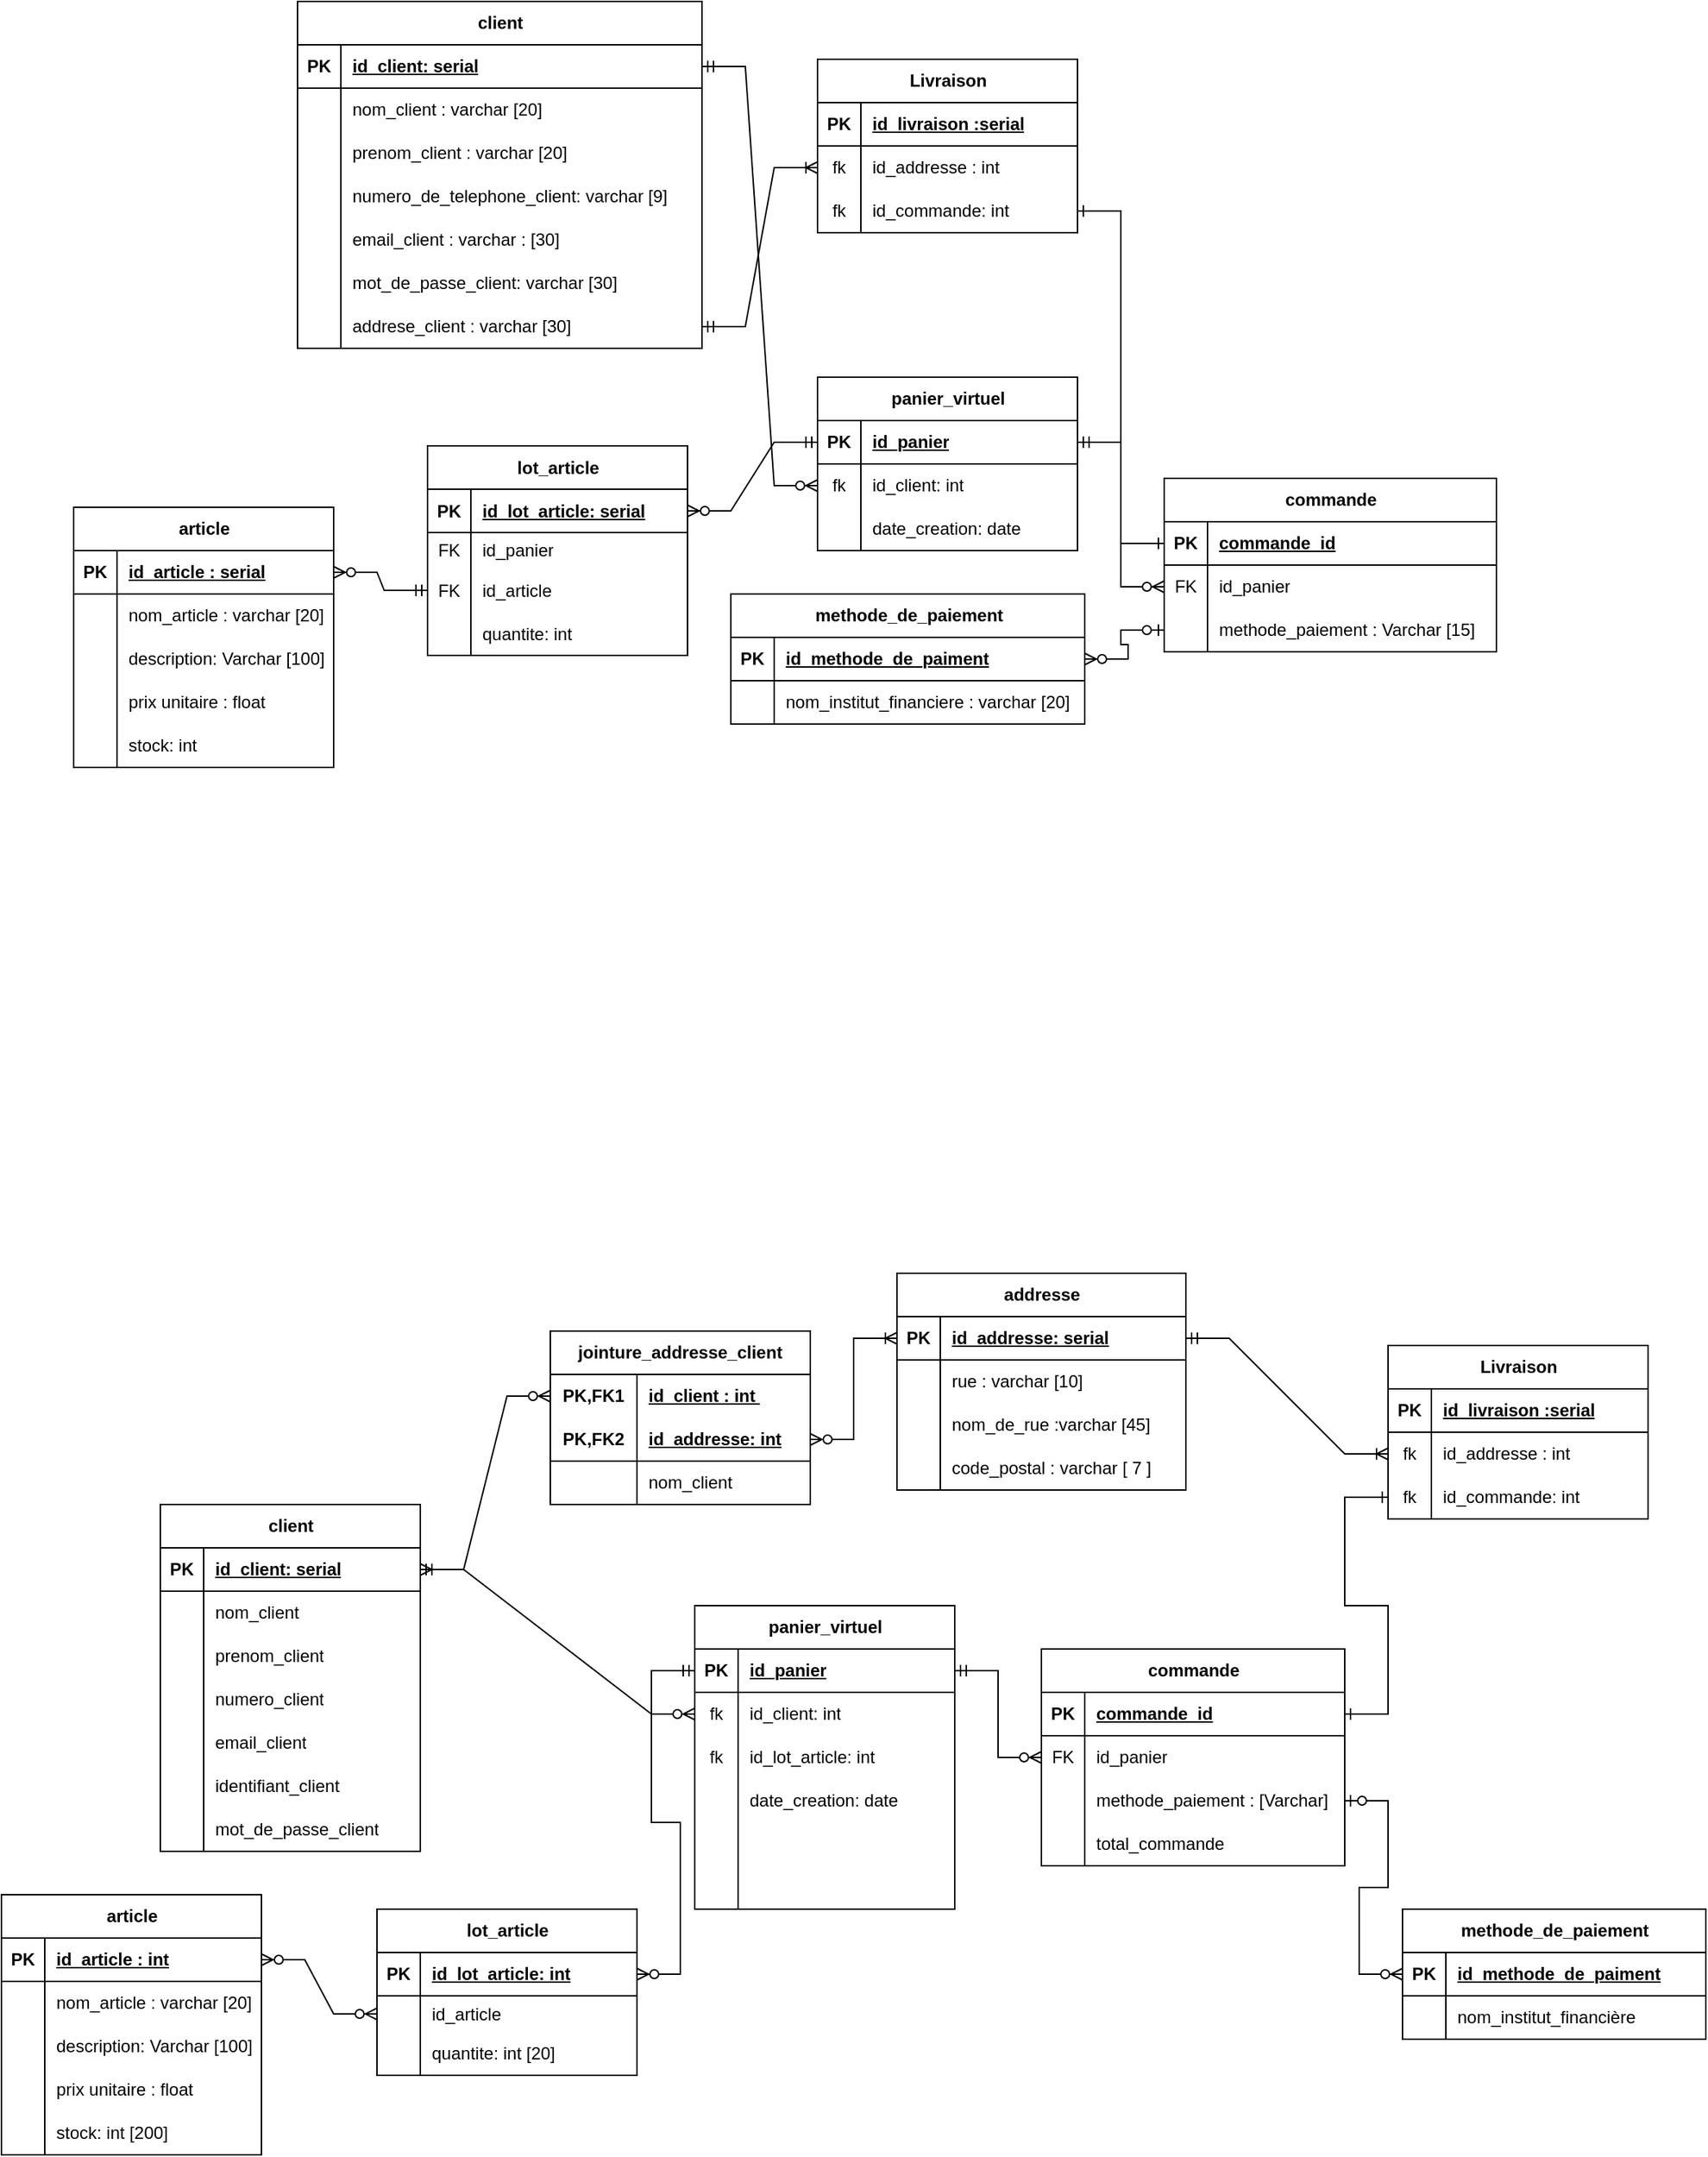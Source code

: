 <mxfile version="28.2.0">
  <diagram name="Page-1" id="btVqxcdCLjMCTHAbRiwO">
    <mxGraphModel dx="271" dy="314" grid="1" gridSize="10" guides="1" tooltips="1" connect="1" arrows="1" fold="1" page="1" pageScale="1" pageWidth="850" pageHeight="1100" math="0" shadow="0">
      <root>
        <mxCell id="0" />
        <mxCell id="1" parent="0" />
        <mxCell id="XMZY95e4D4BAD83HdQDp-1" value="client" style="shape=table;startSize=30;container=1;collapsible=1;childLayout=tableLayout;fixedRows=1;rowLines=0;fontStyle=1;align=center;resizeLast=1;html=1;" parent="1" vertex="1">
          <mxGeometry x="485" y="110" width="280" height="240" as="geometry" />
        </mxCell>
        <mxCell id="XMZY95e4D4BAD83HdQDp-2" value="" style="shape=tableRow;horizontal=0;startSize=0;swimlaneHead=0;swimlaneBody=0;fillColor=none;collapsible=0;dropTarget=0;points=[[0,0.5],[1,0.5]];portConstraint=eastwest;top=0;left=0;right=0;bottom=1;" parent="XMZY95e4D4BAD83HdQDp-1" vertex="1">
          <mxGeometry y="30" width="280" height="30" as="geometry" />
        </mxCell>
        <mxCell id="XMZY95e4D4BAD83HdQDp-3" value="PK" style="shape=partialRectangle;connectable=0;fillColor=none;top=0;left=0;bottom=0;right=0;fontStyle=1;overflow=hidden;whiteSpace=wrap;html=1;" parent="XMZY95e4D4BAD83HdQDp-2" vertex="1">
          <mxGeometry width="30" height="30" as="geometry">
            <mxRectangle width="30" height="30" as="alternateBounds" />
          </mxGeometry>
        </mxCell>
        <mxCell id="XMZY95e4D4BAD83HdQDp-4" value="id_client: serial" style="shape=partialRectangle;connectable=0;fillColor=none;top=0;left=0;bottom=0;right=0;align=left;spacingLeft=6;fontStyle=5;overflow=hidden;whiteSpace=wrap;html=1;" parent="XMZY95e4D4BAD83HdQDp-2" vertex="1">
          <mxGeometry x="30" width="250" height="30" as="geometry">
            <mxRectangle width="250" height="30" as="alternateBounds" />
          </mxGeometry>
        </mxCell>
        <mxCell id="XMZY95e4D4BAD83HdQDp-5" value="" style="shape=tableRow;horizontal=0;startSize=0;swimlaneHead=0;swimlaneBody=0;fillColor=none;collapsible=0;dropTarget=0;points=[[0,0.5],[1,0.5]];portConstraint=eastwest;top=0;left=0;right=0;bottom=0;" parent="XMZY95e4D4BAD83HdQDp-1" vertex="1">
          <mxGeometry y="60" width="280" height="30" as="geometry" />
        </mxCell>
        <mxCell id="XMZY95e4D4BAD83HdQDp-6" value="" style="shape=partialRectangle;connectable=0;fillColor=none;top=0;left=0;bottom=0;right=0;editable=1;overflow=hidden;whiteSpace=wrap;html=1;" parent="XMZY95e4D4BAD83HdQDp-5" vertex="1">
          <mxGeometry width="30" height="30" as="geometry">
            <mxRectangle width="30" height="30" as="alternateBounds" />
          </mxGeometry>
        </mxCell>
        <mxCell id="XMZY95e4D4BAD83HdQDp-7" value="nom_client : varchar [20]" style="shape=partialRectangle;connectable=0;fillColor=none;top=0;left=0;bottom=0;right=0;align=left;spacingLeft=6;overflow=hidden;whiteSpace=wrap;html=1;" parent="XMZY95e4D4BAD83HdQDp-5" vertex="1">
          <mxGeometry x="30" width="250" height="30" as="geometry">
            <mxRectangle width="250" height="30" as="alternateBounds" />
          </mxGeometry>
        </mxCell>
        <mxCell id="XMZY95e4D4BAD83HdQDp-8" value="" style="shape=tableRow;horizontal=0;startSize=0;swimlaneHead=0;swimlaneBody=0;fillColor=none;collapsible=0;dropTarget=0;points=[[0,0.5],[1,0.5]];portConstraint=eastwest;top=0;left=0;right=0;bottom=0;" parent="XMZY95e4D4BAD83HdQDp-1" vertex="1">
          <mxGeometry y="90" width="280" height="30" as="geometry" />
        </mxCell>
        <mxCell id="XMZY95e4D4BAD83HdQDp-9" value="" style="shape=partialRectangle;connectable=0;fillColor=none;top=0;left=0;bottom=0;right=0;editable=1;overflow=hidden;whiteSpace=wrap;html=1;" parent="XMZY95e4D4BAD83HdQDp-8" vertex="1">
          <mxGeometry width="30" height="30" as="geometry">
            <mxRectangle width="30" height="30" as="alternateBounds" />
          </mxGeometry>
        </mxCell>
        <mxCell id="XMZY95e4D4BAD83HdQDp-10" value="prenom_client : varchar [20]" style="shape=partialRectangle;connectable=0;fillColor=none;top=0;left=0;bottom=0;right=0;align=left;spacingLeft=6;overflow=hidden;whiteSpace=wrap;html=1;" parent="XMZY95e4D4BAD83HdQDp-8" vertex="1">
          <mxGeometry x="30" width="250" height="30" as="geometry">
            <mxRectangle width="250" height="30" as="alternateBounds" />
          </mxGeometry>
        </mxCell>
        <mxCell id="XMZY95e4D4BAD83HdQDp-11" value="" style="shape=tableRow;horizontal=0;startSize=0;swimlaneHead=0;swimlaneBody=0;fillColor=none;collapsible=0;dropTarget=0;points=[[0,0.5],[1,0.5]];portConstraint=eastwest;top=0;left=0;right=0;bottom=0;" parent="XMZY95e4D4BAD83HdQDp-1" vertex="1">
          <mxGeometry y="120" width="280" height="30" as="geometry" />
        </mxCell>
        <mxCell id="XMZY95e4D4BAD83HdQDp-12" value="" style="shape=partialRectangle;connectable=0;fillColor=none;top=0;left=0;bottom=0;right=0;editable=1;overflow=hidden;whiteSpace=wrap;html=1;" parent="XMZY95e4D4BAD83HdQDp-11" vertex="1">
          <mxGeometry width="30" height="30" as="geometry">
            <mxRectangle width="30" height="30" as="alternateBounds" />
          </mxGeometry>
        </mxCell>
        <mxCell id="XMZY95e4D4BAD83HdQDp-13" value="numero_de_telephone_client: varchar [9]" style="shape=partialRectangle;connectable=0;fillColor=none;top=0;left=0;bottom=0;right=0;align=left;spacingLeft=6;overflow=hidden;whiteSpace=wrap;html=1;" parent="XMZY95e4D4BAD83HdQDp-11" vertex="1">
          <mxGeometry x="30" width="250" height="30" as="geometry">
            <mxRectangle width="250" height="30" as="alternateBounds" />
          </mxGeometry>
        </mxCell>
        <mxCell id="XMZY95e4D4BAD83HdQDp-27" style="shape=tableRow;horizontal=0;startSize=0;swimlaneHead=0;swimlaneBody=0;fillColor=none;collapsible=0;dropTarget=0;points=[[0,0.5],[1,0.5]];portConstraint=eastwest;top=0;left=0;right=0;bottom=0;" parent="XMZY95e4D4BAD83HdQDp-1" vertex="1">
          <mxGeometry y="150" width="280" height="30" as="geometry" />
        </mxCell>
        <mxCell id="XMZY95e4D4BAD83HdQDp-28" style="shape=partialRectangle;connectable=0;fillColor=none;top=0;left=0;bottom=0;right=0;editable=1;overflow=hidden;whiteSpace=wrap;html=1;" parent="XMZY95e4D4BAD83HdQDp-27" vertex="1">
          <mxGeometry width="30" height="30" as="geometry">
            <mxRectangle width="30" height="30" as="alternateBounds" />
          </mxGeometry>
        </mxCell>
        <mxCell id="XMZY95e4D4BAD83HdQDp-29" value="email_client : varchar : [30]" style="shape=partialRectangle;connectable=0;fillColor=none;top=0;left=0;bottom=0;right=0;align=left;spacingLeft=6;overflow=hidden;whiteSpace=wrap;html=1;" parent="XMZY95e4D4BAD83HdQDp-27" vertex="1">
          <mxGeometry x="30" width="250" height="30" as="geometry">
            <mxRectangle width="250" height="30" as="alternateBounds" />
          </mxGeometry>
        </mxCell>
        <mxCell id="XMZY95e4D4BAD83HdQDp-33" style="shape=tableRow;horizontal=0;startSize=0;swimlaneHead=0;swimlaneBody=0;fillColor=none;collapsible=0;dropTarget=0;points=[[0,0.5],[1,0.5]];portConstraint=eastwest;top=0;left=0;right=0;bottom=0;" parent="XMZY95e4D4BAD83HdQDp-1" vertex="1">
          <mxGeometry y="180" width="280" height="30" as="geometry" />
        </mxCell>
        <mxCell id="XMZY95e4D4BAD83HdQDp-34" style="shape=partialRectangle;connectable=0;fillColor=none;top=0;left=0;bottom=0;right=0;editable=1;overflow=hidden;whiteSpace=wrap;html=1;" parent="XMZY95e4D4BAD83HdQDp-33" vertex="1">
          <mxGeometry width="30" height="30" as="geometry">
            <mxRectangle width="30" height="30" as="alternateBounds" />
          </mxGeometry>
        </mxCell>
        <mxCell id="XMZY95e4D4BAD83HdQDp-35" value="mot_de_passe_client: varchar [30]" style="shape=partialRectangle;connectable=0;fillColor=none;top=0;left=0;bottom=0;right=0;align=left;spacingLeft=6;overflow=hidden;whiteSpace=wrap;html=1;" parent="XMZY95e4D4BAD83HdQDp-33" vertex="1">
          <mxGeometry x="30" width="250" height="30" as="geometry">
            <mxRectangle width="250" height="30" as="alternateBounds" />
          </mxGeometry>
        </mxCell>
        <mxCell id="TAi6TtBx2dAQoWPeOj1R-154" style="shape=tableRow;horizontal=0;startSize=0;swimlaneHead=0;swimlaneBody=0;fillColor=none;collapsible=0;dropTarget=0;points=[[0,0.5],[1,0.5]];portConstraint=eastwest;top=0;left=0;right=0;bottom=0;" parent="XMZY95e4D4BAD83HdQDp-1" vertex="1">
          <mxGeometry y="210" width="280" height="30" as="geometry" />
        </mxCell>
        <mxCell id="TAi6TtBx2dAQoWPeOj1R-155" style="shape=partialRectangle;connectable=0;fillColor=none;top=0;left=0;bottom=0;right=0;editable=1;overflow=hidden;whiteSpace=wrap;html=1;" parent="TAi6TtBx2dAQoWPeOj1R-154" vertex="1">
          <mxGeometry width="30" height="30" as="geometry">
            <mxRectangle width="30" height="30" as="alternateBounds" />
          </mxGeometry>
        </mxCell>
        <mxCell id="TAi6TtBx2dAQoWPeOj1R-156" value="addrese_client : varchar [30]" style="shape=partialRectangle;connectable=0;fillColor=none;top=0;left=0;bottom=0;right=0;align=left;spacingLeft=6;overflow=hidden;whiteSpace=wrap;html=1;" parent="TAi6TtBx2dAQoWPeOj1R-154" vertex="1">
          <mxGeometry x="30" width="250" height="30" as="geometry">
            <mxRectangle width="250" height="30" as="alternateBounds" />
          </mxGeometry>
        </mxCell>
        <mxCell id="XMZY95e4D4BAD83HdQDp-14" value="panier_virtuel" style="shape=table;startSize=30;container=1;collapsible=1;childLayout=tableLayout;fixedRows=1;rowLines=0;fontStyle=1;align=center;resizeLast=1;html=1;" parent="1" vertex="1">
          <mxGeometry x="845" y="370" width="180" height="120" as="geometry" />
        </mxCell>
        <mxCell id="XMZY95e4D4BAD83HdQDp-15" value="" style="shape=tableRow;horizontal=0;startSize=0;swimlaneHead=0;swimlaneBody=0;fillColor=none;collapsible=0;dropTarget=0;points=[[0,0.5],[1,0.5]];portConstraint=eastwest;top=0;left=0;right=0;bottom=1;" parent="XMZY95e4D4BAD83HdQDp-14" vertex="1">
          <mxGeometry y="30" width="180" height="30" as="geometry" />
        </mxCell>
        <mxCell id="XMZY95e4D4BAD83HdQDp-16" value="PK" style="shape=partialRectangle;connectable=0;fillColor=none;top=0;left=0;bottom=0;right=0;fontStyle=1;overflow=hidden;whiteSpace=wrap;html=1;" parent="XMZY95e4D4BAD83HdQDp-15" vertex="1">
          <mxGeometry width="30" height="30" as="geometry">
            <mxRectangle width="30" height="30" as="alternateBounds" />
          </mxGeometry>
        </mxCell>
        <mxCell id="XMZY95e4D4BAD83HdQDp-17" value="id_panier" style="shape=partialRectangle;connectable=0;fillColor=none;top=0;left=0;bottom=0;right=0;align=left;spacingLeft=6;fontStyle=5;overflow=hidden;whiteSpace=wrap;html=1;" parent="XMZY95e4D4BAD83HdQDp-15" vertex="1">
          <mxGeometry x="30" width="150" height="30" as="geometry">
            <mxRectangle width="150" height="30" as="alternateBounds" />
          </mxGeometry>
        </mxCell>
        <mxCell id="XMZY95e4D4BAD83HdQDp-18" value="" style="shape=tableRow;horizontal=0;startSize=0;swimlaneHead=0;swimlaneBody=0;fillColor=none;collapsible=0;dropTarget=0;points=[[0,0.5],[1,0.5]];portConstraint=eastwest;top=0;left=0;right=0;bottom=0;" parent="XMZY95e4D4BAD83HdQDp-14" vertex="1">
          <mxGeometry y="60" width="180" height="30" as="geometry" />
        </mxCell>
        <mxCell id="XMZY95e4D4BAD83HdQDp-19" value="fk" style="shape=partialRectangle;connectable=0;fillColor=none;top=0;left=0;bottom=0;right=0;editable=1;overflow=hidden;whiteSpace=wrap;html=1;" parent="XMZY95e4D4BAD83HdQDp-18" vertex="1">
          <mxGeometry width="30" height="30" as="geometry">
            <mxRectangle width="30" height="30" as="alternateBounds" />
          </mxGeometry>
        </mxCell>
        <mxCell id="XMZY95e4D4BAD83HdQDp-20" value="id_client: int" style="shape=partialRectangle;connectable=0;fillColor=none;top=0;left=0;bottom=0;right=0;align=left;spacingLeft=6;overflow=hidden;whiteSpace=wrap;html=1;" parent="XMZY95e4D4BAD83HdQDp-18" vertex="1">
          <mxGeometry x="30" width="150" height="30" as="geometry">
            <mxRectangle width="150" height="30" as="alternateBounds" />
          </mxGeometry>
        </mxCell>
        <mxCell id="XMZY95e4D4BAD83HdQDp-21" value="" style="shape=tableRow;horizontal=0;startSize=0;swimlaneHead=0;swimlaneBody=0;fillColor=none;collapsible=0;dropTarget=0;points=[[0,0.5],[1,0.5]];portConstraint=eastwest;top=0;left=0;right=0;bottom=0;" parent="XMZY95e4D4BAD83HdQDp-14" vertex="1">
          <mxGeometry y="90" width="180" height="30" as="geometry" />
        </mxCell>
        <mxCell id="XMZY95e4D4BAD83HdQDp-22" value="" style="shape=partialRectangle;connectable=0;fillColor=none;top=0;left=0;bottom=0;right=0;editable=1;overflow=hidden;whiteSpace=wrap;html=1;" parent="XMZY95e4D4BAD83HdQDp-21" vertex="1">
          <mxGeometry width="30" height="30" as="geometry">
            <mxRectangle width="30" height="30" as="alternateBounds" />
          </mxGeometry>
        </mxCell>
        <mxCell id="XMZY95e4D4BAD83HdQDp-23" value="date_creation: date" style="shape=partialRectangle;connectable=0;fillColor=none;top=0;left=0;bottom=0;right=0;align=left;spacingLeft=6;overflow=hidden;whiteSpace=wrap;html=1;" parent="XMZY95e4D4BAD83HdQDp-21" vertex="1">
          <mxGeometry x="30" width="150" height="30" as="geometry">
            <mxRectangle width="150" height="30" as="alternateBounds" />
          </mxGeometry>
        </mxCell>
        <mxCell id="XMZY95e4D4BAD83HdQDp-49" value="Livraison" style="shape=table;startSize=30;container=1;collapsible=1;childLayout=tableLayout;fixedRows=1;rowLines=0;fontStyle=1;align=center;resizeLast=1;html=1;" parent="1" vertex="1">
          <mxGeometry x="845" y="150" width="180" height="120" as="geometry" />
        </mxCell>
        <mxCell id="XMZY95e4D4BAD83HdQDp-50" value="" style="shape=tableRow;horizontal=0;startSize=0;swimlaneHead=0;swimlaneBody=0;fillColor=none;collapsible=0;dropTarget=0;points=[[0,0.5],[1,0.5]];portConstraint=eastwest;top=0;left=0;right=0;bottom=1;" parent="XMZY95e4D4BAD83HdQDp-49" vertex="1">
          <mxGeometry y="30" width="180" height="30" as="geometry" />
        </mxCell>
        <mxCell id="XMZY95e4D4BAD83HdQDp-51" value="PK" style="shape=partialRectangle;connectable=0;fillColor=none;top=0;left=0;bottom=0;right=0;fontStyle=1;overflow=hidden;whiteSpace=wrap;html=1;" parent="XMZY95e4D4BAD83HdQDp-50" vertex="1">
          <mxGeometry width="30" height="30" as="geometry">
            <mxRectangle width="30" height="30" as="alternateBounds" />
          </mxGeometry>
        </mxCell>
        <mxCell id="XMZY95e4D4BAD83HdQDp-52" value="id_livraison :serial" style="shape=partialRectangle;connectable=0;fillColor=none;top=0;left=0;bottom=0;right=0;align=left;spacingLeft=6;fontStyle=5;overflow=hidden;whiteSpace=wrap;html=1;" parent="XMZY95e4D4BAD83HdQDp-50" vertex="1">
          <mxGeometry x="30" width="150" height="30" as="geometry">
            <mxRectangle width="150" height="30" as="alternateBounds" />
          </mxGeometry>
        </mxCell>
        <mxCell id="XMZY95e4D4BAD83HdQDp-53" value="" style="shape=tableRow;horizontal=0;startSize=0;swimlaneHead=0;swimlaneBody=0;fillColor=none;collapsible=0;dropTarget=0;points=[[0,0.5],[1,0.5]];portConstraint=eastwest;top=0;left=0;right=0;bottom=0;" parent="XMZY95e4D4BAD83HdQDp-49" vertex="1">
          <mxGeometry y="60" width="180" height="30" as="geometry" />
        </mxCell>
        <mxCell id="XMZY95e4D4BAD83HdQDp-54" value="fk" style="shape=partialRectangle;connectable=0;fillColor=none;top=0;left=0;bottom=0;right=0;editable=1;overflow=hidden;whiteSpace=wrap;html=1;" parent="XMZY95e4D4BAD83HdQDp-53" vertex="1">
          <mxGeometry width="30" height="30" as="geometry">
            <mxRectangle width="30" height="30" as="alternateBounds" />
          </mxGeometry>
        </mxCell>
        <mxCell id="XMZY95e4D4BAD83HdQDp-55" value="id_addresse : int" style="shape=partialRectangle;connectable=0;fillColor=none;top=0;left=0;bottom=0;right=0;align=left;spacingLeft=6;overflow=hidden;whiteSpace=wrap;html=1;" parent="XMZY95e4D4BAD83HdQDp-53" vertex="1">
          <mxGeometry x="30" width="150" height="30" as="geometry">
            <mxRectangle width="150" height="30" as="alternateBounds" />
          </mxGeometry>
        </mxCell>
        <mxCell id="XMZY95e4D4BAD83HdQDp-56" value="" style="shape=tableRow;horizontal=0;startSize=0;swimlaneHead=0;swimlaneBody=0;fillColor=none;collapsible=0;dropTarget=0;points=[[0,0.5],[1,0.5]];portConstraint=eastwest;top=0;left=0;right=0;bottom=0;" parent="XMZY95e4D4BAD83HdQDp-49" vertex="1">
          <mxGeometry y="90" width="180" height="30" as="geometry" />
        </mxCell>
        <mxCell id="XMZY95e4D4BAD83HdQDp-57" value="fk" style="shape=partialRectangle;connectable=0;fillColor=none;top=0;left=0;bottom=0;right=0;editable=1;overflow=hidden;whiteSpace=wrap;html=1;" parent="XMZY95e4D4BAD83HdQDp-56" vertex="1">
          <mxGeometry width="30" height="30" as="geometry">
            <mxRectangle width="30" height="30" as="alternateBounds" />
          </mxGeometry>
        </mxCell>
        <mxCell id="XMZY95e4D4BAD83HdQDp-58" value="id_commande: int" style="shape=partialRectangle;connectable=0;fillColor=none;top=0;left=0;bottom=0;right=0;align=left;spacingLeft=6;overflow=hidden;whiteSpace=wrap;html=1;" parent="XMZY95e4D4BAD83HdQDp-56" vertex="1">
          <mxGeometry x="30" width="150" height="30" as="geometry">
            <mxRectangle width="150" height="30" as="alternateBounds" />
          </mxGeometry>
        </mxCell>
        <mxCell id="XMZY95e4D4BAD83HdQDp-62" value="article" style="shape=table;startSize=30;container=1;collapsible=1;childLayout=tableLayout;fixedRows=1;rowLines=0;fontStyle=1;align=center;resizeLast=1;html=1;" parent="1" vertex="1">
          <mxGeometry x="330" y="460" width="180" height="180" as="geometry" />
        </mxCell>
        <mxCell id="XMZY95e4D4BAD83HdQDp-63" value="" style="shape=tableRow;horizontal=0;startSize=0;swimlaneHead=0;swimlaneBody=0;fillColor=none;collapsible=0;dropTarget=0;points=[[0,0.5],[1,0.5]];portConstraint=eastwest;top=0;left=0;right=0;bottom=1;" parent="XMZY95e4D4BAD83HdQDp-62" vertex="1">
          <mxGeometry y="30" width="180" height="30" as="geometry" />
        </mxCell>
        <mxCell id="XMZY95e4D4BAD83HdQDp-64" value="PK" style="shape=partialRectangle;connectable=0;fillColor=none;top=0;left=0;bottom=0;right=0;fontStyle=1;overflow=hidden;whiteSpace=wrap;html=1;" parent="XMZY95e4D4BAD83HdQDp-63" vertex="1">
          <mxGeometry width="30" height="30" as="geometry">
            <mxRectangle width="30" height="30" as="alternateBounds" />
          </mxGeometry>
        </mxCell>
        <mxCell id="XMZY95e4D4BAD83HdQDp-65" value="id_article : serial" style="shape=partialRectangle;connectable=0;fillColor=none;top=0;left=0;bottom=0;right=0;align=left;spacingLeft=6;fontStyle=5;overflow=hidden;whiteSpace=wrap;html=1;" parent="XMZY95e4D4BAD83HdQDp-63" vertex="1">
          <mxGeometry x="30" width="150" height="30" as="geometry">
            <mxRectangle width="150" height="30" as="alternateBounds" />
          </mxGeometry>
        </mxCell>
        <mxCell id="XMZY95e4D4BAD83HdQDp-66" value="" style="shape=tableRow;horizontal=0;startSize=0;swimlaneHead=0;swimlaneBody=0;fillColor=none;collapsible=0;dropTarget=0;points=[[0,0.5],[1,0.5]];portConstraint=eastwest;top=0;left=0;right=0;bottom=0;" parent="XMZY95e4D4BAD83HdQDp-62" vertex="1">
          <mxGeometry y="60" width="180" height="30" as="geometry" />
        </mxCell>
        <mxCell id="XMZY95e4D4BAD83HdQDp-67" value="" style="shape=partialRectangle;connectable=0;fillColor=none;top=0;left=0;bottom=0;right=0;editable=1;overflow=hidden;whiteSpace=wrap;html=1;" parent="XMZY95e4D4BAD83HdQDp-66" vertex="1">
          <mxGeometry width="30" height="30" as="geometry">
            <mxRectangle width="30" height="30" as="alternateBounds" />
          </mxGeometry>
        </mxCell>
        <mxCell id="XMZY95e4D4BAD83HdQDp-68" value="nom_article : varchar [20]" style="shape=partialRectangle;connectable=0;fillColor=none;top=0;left=0;bottom=0;right=0;align=left;spacingLeft=6;overflow=hidden;whiteSpace=wrap;html=1;" parent="XMZY95e4D4BAD83HdQDp-66" vertex="1">
          <mxGeometry x="30" width="150" height="30" as="geometry">
            <mxRectangle width="150" height="30" as="alternateBounds" />
          </mxGeometry>
        </mxCell>
        <mxCell id="XMZY95e4D4BAD83HdQDp-69" value="" style="shape=tableRow;horizontal=0;startSize=0;swimlaneHead=0;swimlaneBody=0;fillColor=none;collapsible=0;dropTarget=0;points=[[0,0.5],[1,0.5]];portConstraint=eastwest;top=0;left=0;right=0;bottom=0;" parent="XMZY95e4D4BAD83HdQDp-62" vertex="1">
          <mxGeometry y="90" width="180" height="30" as="geometry" />
        </mxCell>
        <mxCell id="XMZY95e4D4BAD83HdQDp-70" value="" style="shape=partialRectangle;connectable=0;fillColor=none;top=0;left=0;bottom=0;right=0;editable=1;overflow=hidden;whiteSpace=wrap;html=1;" parent="XMZY95e4D4BAD83HdQDp-69" vertex="1">
          <mxGeometry width="30" height="30" as="geometry">
            <mxRectangle width="30" height="30" as="alternateBounds" />
          </mxGeometry>
        </mxCell>
        <mxCell id="XMZY95e4D4BAD83HdQDp-71" value="description: Varchar [100]" style="shape=partialRectangle;connectable=0;fillColor=none;top=0;left=0;bottom=0;right=0;align=left;spacingLeft=6;overflow=hidden;whiteSpace=wrap;html=1;" parent="XMZY95e4D4BAD83HdQDp-69" vertex="1">
          <mxGeometry x="30" width="150" height="30" as="geometry">
            <mxRectangle width="150" height="30" as="alternateBounds" />
          </mxGeometry>
        </mxCell>
        <mxCell id="XMZY95e4D4BAD83HdQDp-72" value="" style="shape=tableRow;horizontal=0;startSize=0;swimlaneHead=0;swimlaneBody=0;fillColor=none;collapsible=0;dropTarget=0;points=[[0,0.5],[1,0.5]];portConstraint=eastwest;top=0;left=0;right=0;bottom=0;" parent="XMZY95e4D4BAD83HdQDp-62" vertex="1">
          <mxGeometry y="120" width="180" height="30" as="geometry" />
        </mxCell>
        <mxCell id="XMZY95e4D4BAD83HdQDp-73" value="" style="shape=partialRectangle;connectable=0;fillColor=none;top=0;left=0;bottom=0;right=0;editable=1;overflow=hidden;whiteSpace=wrap;html=1;" parent="XMZY95e4D4BAD83HdQDp-72" vertex="1">
          <mxGeometry width="30" height="30" as="geometry">
            <mxRectangle width="30" height="30" as="alternateBounds" />
          </mxGeometry>
        </mxCell>
        <mxCell id="XMZY95e4D4BAD83HdQDp-74" value="prix unitaire : float" style="shape=partialRectangle;connectable=0;fillColor=none;top=0;left=0;bottom=0;right=0;align=left;spacingLeft=6;overflow=hidden;whiteSpace=wrap;html=1;" parent="XMZY95e4D4BAD83HdQDp-72" vertex="1">
          <mxGeometry x="30" width="150" height="30" as="geometry">
            <mxRectangle width="150" height="30" as="alternateBounds" />
          </mxGeometry>
        </mxCell>
        <mxCell id="XMZY95e4D4BAD83HdQDp-105" style="shape=tableRow;horizontal=0;startSize=0;swimlaneHead=0;swimlaneBody=0;fillColor=none;collapsible=0;dropTarget=0;points=[[0,0.5],[1,0.5]];portConstraint=eastwest;top=0;left=0;right=0;bottom=0;" parent="XMZY95e4D4BAD83HdQDp-62" vertex="1">
          <mxGeometry y="150" width="180" height="30" as="geometry" />
        </mxCell>
        <mxCell id="XMZY95e4D4BAD83HdQDp-106" style="shape=partialRectangle;connectable=0;fillColor=none;top=0;left=0;bottom=0;right=0;editable=1;overflow=hidden;whiteSpace=wrap;html=1;" parent="XMZY95e4D4BAD83HdQDp-105" vertex="1">
          <mxGeometry width="30" height="30" as="geometry">
            <mxRectangle width="30" height="30" as="alternateBounds" />
          </mxGeometry>
        </mxCell>
        <mxCell id="XMZY95e4D4BAD83HdQDp-107" value="stock: int&amp;nbsp;" style="shape=partialRectangle;connectable=0;fillColor=none;top=0;left=0;bottom=0;right=0;align=left;spacingLeft=6;overflow=hidden;whiteSpace=wrap;html=1;" parent="XMZY95e4D4BAD83HdQDp-105" vertex="1">
          <mxGeometry x="30" width="150" height="30" as="geometry">
            <mxRectangle width="150" height="30" as="alternateBounds" />
          </mxGeometry>
        </mxCell>
        <mxCell id="XMZY95e4D4BAD83HdQDp-79" value="lot_article" style="shape=table;startSize=30;container=1;collapsible=1;childLayout=tableLayout;fixedRows=1;rowLines=0;fontStyle=1;align=center;resizeLast=1;html=1;" parent="1" vertex="1">
          <mxGeometry x="575" y="417.5" width="180" height="145" as="geometry" />
        </mxCell>
        <mxCell id="XMZY95e4D4BAD83HdQDp-80" value="" style="shape=tableRow;horizontal=0;startSize=0;swimlaneHead=0;swimlaneBody=0;fillColor=none;collapsible=0;dropTarget=0;points=[[0,0.5],[1,0.5]];portConstraint=eastwest;top=0;left=0;right=0;bottom=1;" parent="XMZY95e4D4BAD83HdQDp-79" vertex="1">
          <mxGeometry y="30" width="180" height="30" as="geometry" />
        </mxCell>
        <mxCell id="XMZY95e4D4BAD83HdQDp-81" value="PK" style="shape=partialRectangle;connectable=0;fillColor=none;top=0;left=0;bottom=0;right=0;fontStyle=1;overflow=hidden;whiteSpace=wrap;html=1;" parent="XMZY95e4D4BAD83HdQDp-80" vertex="1">
          <mxGeometry width="30" height="30" as="geometry">
            <mxRectangle width="30" height="30" as="alternateBounds" />
          </mxGeometry>
        </mxCell>
        <mxCell id="XMZY95e4D4BAD83HdQDp-82" value="id_lot_article: serial" style="shape=partialRectangle;connectable=0;fillColor=none;top=0;left=0;bottom=0;right=0;align=left;spacingLeft=6;fontStyle=5;overflow=hidden;whiteSpace=wrap;html=1;" parent="XMZY95e4D4BAD83HdQDp-80" vertex="1">
          <mxGeometry x="30" width="150" height="30" as="geometry">
            <mxRectangle width="150" height="30" as="alternateBounds" />
          </mxGeometry>
        </mxCell>
        <mxCell id="XMZY95e4D4BAD83HdQDp-83" value="" style="shape=tableRow;horizontal=0;startSize=0;swimlaneHead=0;swimlaneBody=0;fillColor=none;collapsible=0;dropTarget=0;points=[[0,0.5],[1,0.5]];portConstraint=eastwest;top=0;left=0;right=0;bottom=0;" parent="XMZY95e4D4BAD83HdQDp-79" vertex="1">
          <mxGeometry y="60" width="180" height="25" as="geometry" />
        </mxCell>
        <mxCell id="XMZY95e4D4BAD83HdQDp-84" value="FK" style="shape=partialRectangle;connectable=0;fillColor=none;top=0;left=0;bottom=0;right=0;editable=1;overflow=hidden;whiteSpace=wrap;html=1;" parent="XMZY95e4D4BAD83HdQDp-83" vertex="1">
          <mxGeometry width="30" height="25" as="geometry">
            <mxRectangle width="30" height="25" as="alternateBounds" />
          </mxGeometry>
        </mxCell>
        <mxCell id="XMZY95e4D4BAD83HdQDp-85" value="id_panier" style="shape=partialRectangle;connectable=0;fillColor=none;top=0;left=0;bottom=0;right=0;align=left;spacingLeft=6;overflow=hidden;whiteSpace=wrap;html=1;" parent="XMZY95e4D4BAD83HdQDp-83" vertex="1">
          <mxGeometry x="30" width="150" height="25" as="geometry">
            <mxRectangle width="150" height="25" as="alternateBounds" />
          </mxGeometry>
        </mxCell>
        <mxCell id="XMZY95e4D4BAD83HdQDp-89" value="" style="shape=tableRow;horizontal=0;startSize=0;swimlaneHead=0;swimlaneBody=0;fillColor=none;collapsible=0;dropTarget=0;points=[[0,0.5],[1,0.5]];portConstraint=eastwest;top=0;left=0;right=0;bottom=0;" parent="XMZY95e4D4BAD83HdQDp-79" vertex="1">
          <mxGeometry y="85" width="180" height="30" as="geometry" />
        </mxCell>
        <mxCell id="XMZY95e4D4BAD83HdQDp-90" value="FK" style="shape=partialRectangle;connectable=0;fillColor=none;top=0;left=0;bottom=0;right=0;editable=1;overflow=hidden;whiteSpace=wrap;html=1;" parent="XMZY95e4D4BAD83HdQDp-89" vertex="1">
          <mxGeometry width="30" height="30" as="geometry">
            <mxRectangle width="30" height="30" as="alternateBounds" />
          </mxGeometry>
        </mxCell>
        <mxCell id="XMZY95e4D4BAD83HdQDp-91" value="id_article" style="shape=partialRectangle;connectable=0;fillColor=none;top=0;left=0;bottom=0;right=0;align=left;spacingLeft=6;overflow=hidden;whiteSpace=wrap;html=1;" parent="XMZY95e4D4BAD83HdQDp-89" vertex="1">
          <mxGeometry x="30" width="150" height="30" as="geometry">
            <mxRectangle width="150" height="30" as="alternateBounds" />
          </mxGeometry>
        </mxCell>
        <mxCell id="6jXfziYKVfTa0RVXVZVM-1" style="shape=tableRow;horizontal=0;startSize=0;swimlaneHead=0;swimlaneBody=0;fillColor=none;collapsible=0;dropTarget=0;points=[[0,0.5],[1,0.5]];portConstraint=eastwest;top=0;left=0;right=0;bottom=0;" vertex="1" parent="XMZY95e4D4BAD83HdQDp-79">
          <mxGeometry y="115" width="180" height="30" as="geometry" />
        </mxCell>
        <mxCell id="6jXfziYKVfTa0RVXVZVM-2" value="" style="shape=partialRectangle;connectable=0;fillColor=none;top=0;left=0;bottom=0;right=0;editable=1;overflow=hidden;whiteSpace=wrap;html=1;" vertex="1" parent="6jXfziYKVfTa0RVXVZVM-1">
          <mxGeometry width="30" height="30" as="geometry">
            <mxRectangle width="30" height="30" as="alternateBounds" />
          </mxGeometry>
        </mxCell>
        <mxCell id="6jXfziYKVfTa0RVXVZVM-3" value="quantite: int&amp;nbsp;" style="shape=partialRectangle;connectable=0;fillColor=none;top=0;left=0;bottom=0;right=0;align=left;spacingLeft=6;overflow=hidden;whiteSpace=wrap;html=1;" vertex="1" parent="6jXfziYKVfTa0RVXVZVM-1">
          <mxGeometry x="30" width="150" height="30" as="geometry">
            <mxRectangle width="150" height="30" as="alternateBounds" />
          </mxGeometry>
        </mxCell>
        <mxCell id="XMZY95e4D4BAD83HdQDp-92" value="commande" style="shape=table;startSize=30;container=1;collapsible=1;childLayout=tableLayout;fixedRows=1;rowLines=0;fontStyle=1;align=center;resizeLast=1;html=1;" parent="1" vertex="1">
          <mxGeometry x="1085" y="440" width="230" height="120" as="geometry" />
        </mxCell>
        <mxCell id="XMZY95e4D4BAD83HdQDp-93" value="" style="shape=tableRow;horizontal=0;startSize=0;swimlaneHead=0;swimlaneBody=0;fillColor=none;collapsible=0;dropTarget=0;points=[[0,0.5],[1,0.5]];portConstraint=eastwest;top=0;left=0;right=0;bottom=1;" parent="XMZY95e4D4BAD83HdQDp-92" vertex="1">
          <mxGeometry y="30" width="230" height="30" as="geometry" />
        </mxCell>
        <mxCell id="XMZY95e4D4BAD83HdQDp-94" value="PK" style="shape=partialRectangle;connectable=0;fillColor=none;top=0;left=0;bottom=0;right=0;fontStyle=1;overflow=hidden;whiteSpace=wrap;html=1;" parent="XMZY95e4D4BAD83HdQDp-93" vertex="1">
          <mxGeometry width="30" height="30" as="geometry">
            <mxRectangle width="30" height="30" as="alternateBounds" />
          </mxGeometry>
        </mxCell>
        <mxCell id="XMZY95e4D4BAD83HdQDp-95" value="commande_id" style="shape=partialRectangle;connectable=0;fillColor=none;top=0;left=0;bottom=0;right=0;align=left;spacingLeft=6;fontStyle=5;overflow=hidden;whiteSpace=wrap;html=1;" parent="XMZY95e4D4BAD83HdQDp-93" vertex="1">
          <mxGeometry x="30" width="200" height="30" as="geometry">
            <mxRectangle width="200" height="30" as="alternateBounds" />
          </mxGeometry>
        </mxCell>
        <mxCell id="XMZY95e4D4BAD83HdQDp-96" value="" style="shape=tableRow;horizontal=0;startSize=0;swimlaneHead=0;swimlaneBody=0;fillColor=none;collapsible=0;dropTarget=0;points=[[0,0.5],[1,0.5]];portConstraint=eastwest;top=0;left=0;right=0;bottom=0;" parent="XMZY95e4D4BAD83HdQDp-92" vertex="1">
          <mxGeometry y="60" width="230" height="30" as="geometry" />
        </mxCell>
        <mxCell id="XMZY95e4D4BAD83HdQDp-97" value="FK" style="shape=partialRectangle;connectable=0;fillColor=none;top=0;left=0;bottom=0;right=0;editable=1;overflow=hidden;whiteSpace=wrap;html=1;" parent="XMZY95e4D4BAD83HdQDp-96" vertex="1">
          <mxGeometry width="30" height="30" as="geometry">
            <mxRectangle width="30" height="30" as="alternateBounds" />
          </mxGeometry>
        </mxCell>
        <mxCell id="XMZY95e4D4BAD83HdQDp-98" value="id_panier" style="shape=partialRectangle;connectable=0;fillColor=none;top=0;left=0;bottom=0;right=0;align=left;spacingLeft=6;overflow=hidden;whiteSpace=wrap;html=1;" parent="XMZY95e4D4BAD83HdQDp-96" vertex="1">
          <mxGeometry x="30" width="200" height="30" as="geometry">
            <mxRectangle width="200" height="30" as="alternateBounds" />
          </mxGeometry>
        </mxCell>
        <mxCell id="XMZY95e4D4BAD83HdQDp-99" value="" style="shape=tableRow;horizontal=0;startSize=0;swimlaneHead=0;swimlaneBody=0;fillColor=none;collapsible=0;dropTarget=0;points=[[0,0.5],[1,0.5]];portConstraint=eastwest;top=0;left=0;right=0;bottom=0;" parent="XMZY95e4D4BAD83HdQDp-92" vertex="1">
          <mxGeometry y="90" width="230" height="30" as="geometry" />
        </mxCell>
        <mxCell id="XMZY95e4D4BAD83HdQDp-100" value="" style="shape=partialRectangle;connectable=0;fillColor=none;top=0;left=0;bottom=0;right=0;editable=1;overflow=hidden;whiteSpace=wrap;html=1;" parent="XMZY95e4D4BAD83HdQDp-99" vertex="1">
          <mxGeometry width="30" height="30" as="geometry">
            <mxRectangle width="30" height="30" as="alternateBounds" />
          </mxGeometry>
        </mxCell>
        <mxCell id="XMZY95e4D4BAD83HdQDp-101" value="methode_paiement : Varchar&amp;nbsp;[15]" style="shape=partialRectangle;connectable=0;fillColor=none;top=0;left=0;bottom=0;right=0;align=left;spacingLeft=6;overflow=hidden;whiteSpace=wrap;html=1;" parent="XMZY95e4D4BAD83HdQDp-99" vertex="1">
          <mxGeometry x="30" width="200" height="30" as="geometry">
            <mxRectangle width="200" height="30" as="alternateBounds" />
          </mxGeometry>
        </mxCell>
        <mxCell id="XMZY95e4D4BAD83HdQDp-108" value="" style="edgeStyle=entityRelationEdgeStyle;fontSize=12;html=1;endArrow=ERzeroToMany;startArrow=ERmandOne;rounded=0;entryX=0;entryY=0.5;entryDx=0;entryDy=0;exitX=1;exitY=0.5;exitDx=0;exitDy=0;" parent="1" source="XMZY95e4D4BAD83HdQDp-2" target="XMZY95e4D4BAD83HdQDp-18" edge="1">
          <mxGeometry width="100" height="100" relative="1" as="geometry">
            <mxPoint x="695" y="560" as="sourcePoint" />
            <mxPoint x="795" y="460" as="targetPoint" />
          </mxGeometry>
        </mxCell>
        <mxCell id="XMZY95e4D4BAD83HdQDp-109" value="" style="edgeStyle=entityRelationEdgeStyle;fontSize=12;html=1;endArrow=ERzeroToMany;startArrow=ERmandOne;rounded=0;exitX=1;exitY=0.5;exitDx=0;exitDy=0;entryX=0;entryY=0.5;entryDx=0;entryDy=0;" parent="1" source="XMZY95e4D4BAD83HdQDp-15" target="XMZY95e4D4BAD83HdQDp-96" edge="1">
          <mxGeometry width="100" height="100" relative="1" as="geometry">
            <mxPoint x="845" y="880" as="sourcePoint" />
            <mxPoint x="945" y="780" as="targetPoint" />
          </mxGeometry>
        </mxCell>
        <mxCell id="XMZY95e4D4BAD83HdQDp-110" value="" style="edgeStyle=entityRelationEdgeStyle;fontSize=12;html=1;endArrow=ERoneToMany;startArrow=ERmandOne;rounded=0;entryX=0;entryY=0.5;entryDx=0;entryDy=0;exitX=1;exitY=0.5;exitDx=0;exitDy=0;startFill=0;endFill=0;" parent="1" source="TAi6TtBx2dAQoWPeOj1R-154" target="XMZY95e4D4BAD83HdQDp-53" edge="1">
          <mxGeometry width="100" height="100" relative="1" as="geometry">
            <mxPoint x="1185.0" y="185" as="sourcePoint" />
            <mxPoint x="1175" y="280" as="targetPoint" />
          </mxGeometry>
        </mxCell>
        <mxCell id="XMZY95e4D4BAD83HdQDp-116" value="" style="edgeStyle=entityRelationEdgeStyle;fontSize=12;html=1;endArrow=ERmandOne;endFill=0;startArrow=ERzeroToMany;rounded=0;entryX=0;entryY=0.5;entryDx=0;entryDy=0;exitX=1;exitY=0.5;exitDx=0;exitDy=0;" parent="1" source="XMZY95e4D4BAD83HdQDp-63" target="XMZY95e4D4BAD83HdQDp-89" edge="1">
          <mxGeometry width="100" height="100" relative="1" as="geometry">
            <mxPoint x="845" y="770" as="sourcePoint" />
            <mxPoint x="945" y="670" as="targetPoint" />
          </mxGeometry>
        </mxCell>
        <mxCell id="XMZY95e4D4BAD83HdQDp-117" value="" style="edgeStyle=entityRelationEdgeStyle;fontSize=12;html=1;endArrow=ERzeroToMany;startArrow=ERmandOne;rounded=0;entryX=1;entryY=0.5;entryDx=0;entryDy=0;exitX=0;exitY=0.5;exitDx=0;exitDy=0;startFill=0;" parent="1" source="XMZY95e4D4BAD83HdQDp-15" target="XMZY95e4D4BAD83HdQDp-80" edge="1">
          <mxGeometry width="100" height="100" relative="1" as="geometry">
            <mxPoint x="1045.0" y="510" as="sourcePoint" />
            <mxPoint x="1035.0" y="775" as="targetPoint" />
            <Array as="points">
              <mxPoint x="985" y="785" />
            </Array>
          </mxGeometry>
        </mxCell>
        <mxCell id="XMZY95e4D4BAD83HdQDp-135" value="" style="edgeStyle=entityRelationEdgeStyle;fontSize=12;html=1;endArrow=ERone;startArrow=ERone;rounded=0;exitX=0;exitY=0.5;exitDx=0;exitDy=0;entryX=1;entryY=0.5;entryDx=0;entryDy=0;startFill=0;endFill=0;" parent="1" source="XMZY95e4D4BAD83HdQDp-93" target="XMZY95e4D4BAD83HdQDp-56" edge="1">
          <mxGeometry width="100" height="100" relative="1" as="geometry">
            <mxPoint x="1295" y="640" as="sourcePoint" />
            <mxPoint x="1395" y="540" as="targetPoint" />
          </mxGeometry>
        </mxCell>
        <mxCell id="TAi6TtBx2dAQoWPeOj1R-8" value="methode_de_paiement" style="shape=table;startSize=30;container=1;collapsible=1;childLayout=tableLayout;fixedRows=1;rowLines=0;fontStyle=1;align=center;resizeLast=1;html=1;" parent="1" vertex="1">
          <mxGeometry x="785" y="520" width="245" height="90" as="geometry" />
        </mxCell>
        <mxCell id="TAi6TtBx2dAQoWPeOj1R-9" value="" style="shape=tableRow;horizontal=0;startSize=0;swimlaneHead=0;swimlaneBody=0;fillColor=none;collapsible=0;dropTarget=0;points=[[0,0.5],[1,0.5]];portConstraint=eastwest;top=0;left=0;right=0;bottom=1;" parent="TAi6TtBx2dAQoWPeOj1R-8" vertex="1">
          <mxGeometry y="30" width="245" height="30" as="geometry" />
        </mxCell>
        <mxCell id="TAi6TtBx2dAQoWPeOj1R-10" value="PK" style="shape=partialRectangle;connectable=0;fillColor=none;top=0;left=0;bottom=0;right=0;fontStyle=1;overflow=hidden;whiteSpace=wrap;html=1;" parent="TAi6TtBx2dAQoWPeOj1R-9" vertex="1">
          <mxGeometry width="30" height="30" as="geometry">
            <mxRectangle width="30" height="30" as="alternateBounds" />
          </mxGeometry>
        </mxCell>
        <mxCell id="TAi6TtBx2dAQoWPeOj1R-11" value="&lt;span style=&quot;text-align: center; text-wrap-mode: nowrap;&quot;&gt;id_methode_de_paiment&lt;/span&gt;" style="shape=partialRectangle;connectable=0;fillColor=none;top=0;left=0;bottom=0;right=0;align=left;spacingLeft=6;fontStyle=5;overflow=hidden;whiteSpace=wrap;html=1;" parent="TAi6TtBx2dAQoWPeOj1R-9" vertex="1">
          <mxGeometry x="30" width="215" height="30" as="geometry">
            <mxRectangle width="215" height="30" as="alternateBounds" />
          </mxGeometry>
        </mxCell>
        <mxCell id="TAi6TtBx2dAQoWPeOj1R-12" value="" style="shape=tableRow;horizontal=0;startSize=0;swimlaneHead=0;swimlaneBody=0;fillColor=none;collapsible=0;dropTarget=0;points=[[0,0.5],[1,0.5]];portConstraint=eastwest;top=0;left=0;right=0;bottom=0;" parent="TAi6TtBx2dAQoWPeOj1R-8" vertex="1">
          <mxGeometry y="60" width="245" height="30" as="geometry" />
        </mxCell>
        <mxCell id="TAi6TtBx2dAQoWPeOj1R-13" value="" style="shape=partialRectangle;connectable=0;fillColor=none;top=0;left=0;bottom=0;right=0;editable=1;overflow=hidden;whiteSpace=wrap;html=1;" parent="TAi6TtBx2dAQoWPeOj1R-12" vertex="1">
          <mxGeometry width="30" height="30" as="geometry">
            <mxRectangle width="30" height="30" as="alternateBounds" />
          </mxGeometry>
        </mxCell>
        <mxCell id="TAi6TtBx2dAQoWPeOj1R-14" value="nom_institut_financiere : varchar [20]" style="shape=partialRectangle;connectable=0;fillColor=none;top=0;left=0;bottom=0;right=0;align=left;spacingLeft=6;overflow=hidden;whiteSpace=wrap;html=1;" parent="TAi6TtBx2dAQoWPeOj1R-12" vertex="1">
          <mxGeometry x="30" width="215" height="30" as="geometry">
            <mxRectangle width="215" height="30" as="alternateBounds" />
          </mxGeometry>
        </mxCell>
        <mxCell id="TAi6TtBx2dAQoWPeOj1R-21" value="" style="edgeStyle=entityRelationEdgeStyle;fontSize=12;html=1;endArrow=ERzeroToMany;startArrow=ERzeroToOne;rounded=0;entryX=1;entryY=0.5;entryDx=0;entryDy=0;exitX=0;exitY=0.5;exitDx=0;exitDy=0;" parent="1" source="XMZY95e4D4BAD83HdQDp-99" target="TAi6TtBx2dAQoWPeOj1R-9" edge="1">
          <mxGeometry width="100" height="100" relative="1" as="geometry">
            <mxPoint x="1495" y="430" as="sourcePoint" />
            <mxPoint x="1595" y="330" as="targetPoint" />
          </mxGeometry>
        </mxCell>
        <mxCell id="TAi6TtBx2dAQoWPeOj1R-25" value="client" style="shape=table;startSize=30;container=1;collapsible=1;childLayout=tableLayout;fixedRows=1;rowLines=0;fontStyle=1;align=center;resizeLast=1;html=1;" parent="1" vertex="1">
          <mxGeometry x="390" y="1150" width="180" height="240" as="geometry" />
        </mxCell>
        <mxCell id="TAi6TtBx2dAQoWPeOj1R-26" value="" style="shape=tableRow;horizontal=0;startSize=0;swimlaneHead=0;swimlaneBody=0;fillColor=none;collapsible=0;dropTarget=0;points=[[0,0.5],[1,0.5]];portConstraint=eastwest;top=0;left=0;right=0;bottom=1;" parent="TAi6TtBx2dAQoWPeOj1R-25" vertex="1">
          <mxGeometry y="30" width="180" height="30" as="geometry" />
        </mxCell>
        <mxCell id="TAi6TtBx2dAQoWPeOj1R-27" value="PK" style="shape=partialRectangle;connectable=0;fillColor=none;top=0;left=0;bottom=0;right=0;fontStyle=1;overflow=hidden;whiteSpace=wrap;html=1;" parent="TAi6TtBx2dAQoWPeOj1R-26" vertex="1">
          <mxGeometry width="30" height="30" as="geometry">
            <mxRectangle width="30" height="30" as="alternateBounds" />
          </mxGeometry>
        </mxCell>
        <mxCell id="TAi6TtBx2dAQoWPeOj1R-28" value="id_client: serial" style="shape=partialRectangle;connectable=0;fillColor=none;top=0;left=0;bottom=0;right=0;align=left;spacingLeft=6;fontStyle=5;overflow=hidden;whiteSpace=wrap;html=1;" parent="TAi6TtBx2dAQoWPeOj1R-26" vertex="1">
          <mxGeometry x="30" width="150" height="30" as="geometry">
            <mxRectangle width="150" height="30" as="alternateBounds" />
          </mxGeometry>
        </mxCell>
        <mxCell id="TAi6TtBx2dAQoWPeOj1R-29" value="" style="shape=tableRow;horizontal=0;startSize=0;swimlaneHead=0;swimlaneBody=0;fillColor=none;collapsible=0;dropTarget=0;points=[[0,0.5],[1,0.5]];portConstraint=eastwest;top=0;left=0;right=0;bottom=0;" parent="TAi6TtBx2dAQoWPeOj1R-25" vertex="1">
          <mxGeometry y="60" width="180" height="30" as="geometry" />
        </mxCell>
        <mxCell id="TAi6TtBx2dAQoWPeOj1R-30" value="" style="shape=partialRectangle;connectable=0;fillColor=none;top=0;left=0;bottom=0;right=0;editable=1;overflow=hidden;whiteSpace=wrap;html=1;" parent="TAi6TtBx2dAQoWPeOj1R-29" vertex="1">
          <mxGeometry width="30" height="30" as="geometry">
            <mxRectangle width="30" height="30" as="alternateBounds" />
          </mxGeometry>
        </mxCell>
        <mxCell id="TAi6TtBx2dAQoWPeOj1R-31" value="nom_client" style="shape=partialRectangle;connectable=0;fillColor=none;top=0;left=0;bottom=0;right=0;align=left;spacingLeft=6;overflow=hidden;whiteSpace=wrap;html=1;" parent="TAi6TtBx2dAQoWPeOj1R-29" vertex="1">
          <mxGeometry x="30" width="150" height="30" as="geometry">
            <mxRectangle width="150" height="30" as="alternateBounds" />
          </mxGeometry>
        </mxCell>
        <mxCell id="TAi6TtBx2dAQoWPeOj1R-32" value="" style="shape=tableRow;horizontal=0;startSize=0;swimlaneHead=0;swimlaneBody=0;fillColor=none;collapsible=0;dropTarget=0;points=[[0,0.5],[1,0.5]];portConstraint=eastwest;top=0;left=0;right=0;bottom=0;" parent="TAi6TtBx2dAQoWPeOj1R-25" vertex="1">
          <mxGeometry y="90" width="180" height="30" as="geometry" />
        </mxCell>
        <mxCell id="TAi6TtBx2dAQoWPeOj1R-33" value="" style="shape=partialRectangle;connectable=0;fillColor=none;top=0;left=0;bottom=0;right=0;editable=1;overflow=hidden;whiteSpace=wrap;html=1;" parent="TAi6TtBx2dAQoWPeOj1R-32" vertex="1">
          <mxGeometry width="30" height="30" as="geometry">
            <mxRectangle width="30" height="30" as="alternateBounds" />
          </mxGeometry>
        </mxCell>
        <mxCell id="TAi6TtBx2dAQoWPeOj1R-34" value="prenom_client" style="shape=partialRectangle;connectable=0;fillColor=none;top=0;left=0;bottom=0;right=0;align=left;spacingLeft=6;overflow=hidden;whiteSpace=wrap;html=1;" parent="TAi6TtBx2dAQoWPeOj1R-32" vertex="1">
          <mxGeometry x="30" width="150" height="30" as="geometry">
            <mxRectangle width="150" height="30" as="alternateBounds" />
          </mxGeometry>
        </mxCell>
        <mxCell id="TAi6TtBx2dAQoWPeOj1R-35" value="" style="shape=tableRow;horizontal=0;startSize=0;swimlaneHead=0;swimlaneBody=0;fillColor=none;collapsible=0;dropTarget=0;points=[[0,0.5],[1,0.5]];portConstraint=eastwest;top=0;left=0;right=0;bottom=0;" parent="TAi6TtBx2dAQoWPeOj1R-25" vertex="1">
          <mxGeometry y="120" width="180" height="30" as="geometry" />
        </mxCell>
        <mxCell id="TAi6TtBx2dAQoWPeOj1R-36" value="" style="shape=partialRectangle;connectable=0;fillColor=none;top=0;left=0;bottom=0;right=0;editable=1;overflow=hidden;whiteSpace=wrap;html=1;" parent="TAi6TtBx2dAQoWPeOj1R-35" vertex="1">
          <mxGeometry width="30" height="30" as="geometry">
            <mxRectangle width="30" height="30" as="alternateBounds" />
          </mxGeometry>
        </mxCell>
        <mxCell id="TAi6TtBx2dAQoWPeOj1R-37" value="numero_client" style="shape=partialRectangle;connectable=0;fillColor=none;top=0;left=0;bottom=0;right=0;align=left;spacingLeft=6;overflow=hidden;whiteSpace=wrap;html=1;" parent="TAi6TtBx2dAQoWPeOj1R-35" vertex="1">
          <mxGeometry x="30" width="150" height="30" as="geometry">
            <mxRectangle width="150" height="30" as="alternateBounds" />
          </mxGeometry>
        </mxCell>
        <mxCell id="TAi6TtBx2dAQoWPeOj1R-38" style="shape=tableRow;horizontal=0;startSize=0;swimlaneHead=0;swimlaneBody=0;fillColor=none;collapsible=0;dropTarget=0;points=[[0,0.5],[1,0.5]];portConstraint=eastwest;top=0;left=0;right=0;bottom=0;" parent="TAi6TtBx2dAQoWPeOj1R-25" vertex="1">
          <mxGeometry y="150" width="180" height="30" as="geometry" />
        </mxCell>
        <mxCell id="TAi6TtBx2dAQoWPeOj1R-39" style="shape=partialRectangle;connectable=0;fillColor=none;top=0;left=0;bottom=0;right=0;editable=1;overflow=hidden;whiteSpace=wrap;html=1;" parent="TAi6TtBx2dAQoWPeOj1R-38" vertex="1">
          <mxGeometry width="30" height="30" as="geometry">
            <mxRectangle width="30" height="30" as="alternateBounds" />
          </mxGeometry>
        </mxCell>
        <mxCell id="TAi6TtBx2dAQoWPeOj1R-40" value="email_client" style="shape=partialRectangle;connectable=0;fillColor=none;top=0;left=0;bottom=0;right=0;align=left;spacingLeft=6;overflow=hidden;whiteSpace=wrap;html=1;" parent="TAi6TtBx2dAQoWPeOj1R-38" vertex="1">
          <mxGeometry x="30" width="150" height="30" as="geometry">
            <mxRectangle width="150" height="30" as="alternateBounds" />
          </mxGeometry>
        </mxCell>
        <mxCell id="TAi6TtBx2dAQoWPeOj1R-41" style="shape=tableRow;horizontal=0;startSize=0;swimlaneHead=0;swimlaneBody=0;fillColor=none;collapsible=0;dropTarget=0;points=[[0,0.5],[1,0.5]];portConstraint=eastwest;top=0;left=0;right=0;bottom=0;" parent="TAi6TtBx2dAQoWPeOj1R-25" vertex="1">
          <mxGeometry y="180" width="180" height="30" as="geometry" />
        </mxCell>
        <mxCell id="TAi6TtBx2dAQoWPeOj1R-42" style="shape=partialRectangle;connectable=0;fillColor=none;top=0;left=0;bottom=0;right=0;editable=1;overflow=hidden;whiteSpace=wrap;html=1;" parent="TAi6TtBx2dAQoWPeOj1R-41" vertex="1">
          <mxGeometry width="30" height="30" as="geometry">
            <mxRectangle width="30" height="30" as="alternateBounds" />
          </mxGeometry>
        </mxCell>
        <mxCell id="TAi6TtBx2dAQoWPeOj1R-43" value="identifiant_client" style="shape=partialRectangle;connectable=0;fillColor=none;top=0;left=0;bottom=0;right=0;align=left;spacingLeft=6;overflow=hidden;whiteSpace=wrap;html=1;" parent="TAi6TtBx2dAQoWPeOj1R-41" vertex="1">
          <mxGeometry x="30" width="150" height="30" as="geometry">
            <mxRectangle width="150" height="30" as="alternateBounds" />
          </mxGeometry>
        </mxCell>
        <mxCell id="TAi6TtBx2dAQoWPeOj1R-44" style="shape=tableRow;horizontal=0;startSize=0;swimlaneHead=0;swimlaneBody=0;fillColor=none;collapsible=0;dropTarget=0;points=[[0,0.5],[1,0.5]];portConstraint=eastwest;top=0;left=0;right=0;bottom=0;" parent="TAi6TtBx2dAQoWPeOj1R-25" vertex="1">
          <mxGeometry y="210" width="180" height="30" as="geometry" />
        </mxCell>
        <mxCell id="TAi6TtBx2dAQoWPeOj1R-45" style="shape=partialRectangle;connectable=0;fillColor=none;top=0;left=0;bottom=0;right=0;editable=1;overflow=hidden;whiteSpace=wrap;html=1;" parent="TAi6TtBx2dAQoWPeOj1R-44" vertex="1">
          <mxGeometry width="30" height="30" as="geometry">
            <mxRectangle width="30" height="30" as="alternateBounds" />
          </mxGeometry>
        </mxCell>
        <mxCell id="TAi6TtBx2dAQoWPeOj1R-46" value="mot_de_passe_client" style="shape=partialRectangle;connectable=0;fillColor=none;top=0;left=0;bottom=0;right=0;align=left;spacingLeft=6;overflow=hidden;whiteSpace=wrap;html=1;" parent="TAi6TtBx2dAQoWPeOj1R-44" vertex="1">
          <mxGeometry x="30" width="150" height="30" as="geometry">
            <mxRectangle width="150" height="30" as="alternateBounds" />
          </mxGeometry>
        </mxCell>
        <mxCell id="TAi6TtBx2dAQoWPeOj1R-47" value="panier_virtuel" style="shape=table;startSize=30;container=1;collapsible=1;childLayout=tableLayout;fixedRows=1;rowLines=0;fontStyle=1;align=center;resizeLast=1;html=1;" parent="1" vertex="1">
          <mxGeometry x="760" y="1220" width="180" height="210" as="geometry" />
        </mxCell>
        <mxCell id="TAi6TtBx2dAQoWPeOj1R-48" value="" style="shape=tableRow;horizontal=0;startSize=0;swimlaneHead=0;swimlaneBody=0;fillColor=none;collapsible=0;dropTarget=0;points=[[0,0.5],[1,0.5]];portConstraint=eastwest;top=0;left=0;right=0;bottom=1;" parent="TAi6TtBx2dAQoWPeOj1R-47" vertex="1">
          <mxGeometry y="30" width="180" height="30" as="geometry" />
        </mxCell>
        <mxCell id="TAi6TtBx2dAQoWPeOj1R-49" value="PK" style="shape=partialRectangle;connectable=0;fillColor=none;top=0;left=0;bottom=0;right=0;fontStyle=1;overflow=hidden;whiteSpace=wrap;html=1;" parent="TAi6TtBx2dAQoWPeOj1R-48" vertex="1">
          <mxGeometry width="30" height="30" as="geometry">
            <mxRectangle width="30" height="30" as="alternateBounds" />
          </mxGeometry>
        </mxCell>
        <mxCell id="TAi6TtBx2dAQoWPeOj1R-50" value="id_panier" style="shape=partialRectangle;connectable=0;fillColor=none;top=0;left=0;bottom=0;right=0;align=left;spacingLeft=6;fontStyle=5;overflow=hidden;whiteSpace=wrap;html=1;" parent="TAi6TtBx2dAQoWPeOj1R-48" vertex="1">
          <mxGeometry x="30" width="150" height="30" as="geometry">
            <mxRectangle width="150" height="30" as="alternateBounds" />
          </mxGeometry>
        </mxCell>
        <mxCell id="TAi6TtBx2dAQoWPeOj1R-51" value="" style="shape=tableRow;horizontal=0;startSize=0;swimlaneHead=0;swimlaneBody=0;fillColor=none;collapsible=0;dropTarget=0;points=[[0,0.5],[1,0.5]];portConstraint=eastwest;top=0;left=0;right=0;bottom=0;" parent="TAi6TtBx2dAQoWPeOj1R-47" vertex="1">
          <mxGeometry y="60" width="180" height="30" as="geometry" />
        </mxCell>
        <mxCell id="TAi6TtBx2dAQoWPeOj1R-52" value="fk" style="shape=partialRectangle;connectable=0;fillColor=none;top=0;left=0;bottom=0;right=0;editable=1;overflow=hidden;whiteSpace=wrap;html=1;" parent="TAi6TtBx2dAQoWPeOj1R-51" vertex="1">
          <mxGeometry width="30" height="30" as="geometry">
            <mxRectangle width="30" height="30" as="alternateBounds" />
          </mxGeometry>
        </mxCell>
        <mxCell id="TAi6TtBx2dAQoWPeOj1R-53" value="id_client: int" style="shape=partialRectangle;connectable=0;fillColor=none;top=0;left=0;bottom=0;right=0;align=left;spacingLeft=6;overflow=hidden;whiteSpace=wrap;html=1;" parent="TAi6TtBx2dAQoWPeOj1R-51" vertex="1">
          <mxGeometry x="30" width="150" height="30" as="geometry">
            <mxRectangle width="150" height="30" as="alternateBounds" />
          </mxGeometry>
        </mxCell>
        <mxCell id="TAi6TtBx2dAQoWPeOj1R-54" style="shape=tableRow;horizontal=0;startSize=0;swimlaneHead=0;swimlaneBody=0;fillColor=none;collapsible=0;dropTarget=0;points=[[0,0.5],[1,0.5]];portConstraint=eastwest;top=0;left=0;right=0;bottom=0;" parent="TAi6TtBx2dAQoWPeOj1R-47" vertex="1">
          <mxGeometry y="90" width="180" height="30" as="geometry" />
        </mxCell>
        <mxCell id="TAi6TtBx2dAQoWPeOj1R-55" value="fk" style="shape=partialRectangle;connectable=0;fillColor=none;top=0;left=0;bottom=0;right=0;editable=1;overflow=hidden;whiteSpace=wrap;html=1;" parent="TAi6TtBx2dAQoWPeOj1R-54" vertex="1">
          <mxGeometry width="30" height="30" as="geometry">
            <mxRectangle width="30" height="30" as="alternateBounds" />
          </mxGeometry>
        </mxCell>
        <mxCell id="TAi6TtBx2dAQoWPeOj1R-56" value="id_lot_article: int" style="shape=partialRectangle;connectable=0;fillColor=none;top=0;left=0;bottom=0;right=0;align=left;spacingLeft=6;overflow=hidden;whiteSpace=wrap;html=1;" parent="TAi6TtBx2dAQoWPeOj1R-54" vertex="1">
          <mxGeometry x="30" width="150" height="30" as="geometry">
            <mxRectangle width="150" height="30" as="alternateBounds" />
          </mxGeometry>
        </mxCell>
        <mxCell id="TAi6TtBx2dAQoWPeOj1R-57" value="" style="shape=tableRow;horizontal=0;startSize=0;swimlaneHead=0;swimlaneBody=0;fillColor=none;collapsible=0;dropTarget=0;points=[[0,0.5],[1,0.5]];portConstraint=eastwest;top=0;left=0;right=0;bottom=0;" parent="TAi6TtBx2dAQoWPeOj1R-47" vertex="1">
          <mxGeometry y="120" width="180" height="30" as="geometry" />
        </mxCell>
        <mxCell id="TAi6TtBx2dAQoWPeOj1R-58" value="" style="shape=partialRectangle;connectable=0;fillColor=none;top=0;left=0;bottom=0;right=0;editable=1;overflow=hidden;whiteSpace=wrap;html=1;" parent="TAi6TtBx2dAQoWPeOj1R-57" vertex="1">
          <mxGeometry width="30" height="30" as="geometry">
            <mxRectangle width="30" height="30" as="alternateBounds" />
          </mxGeometry>
        </mxCell>
        <mxCell id="TAi6TtBx2dAQoWPeOj1R-59" value="date_creation: date" style="shape=partialRectangle;connectable=0;fillColor=none;top=0;left=0;bottom=0;right=0;align=left;spacingLeft=6;overflow=hidden;whiteSpace=wrap;html=1;" parent="TAi6TtBx2dAQoWPeOj1R-57" vertex="1">
          <mxGeometry x="30" width="150" height="30" as="geometry">
            <mxRectangle width="150" height="30" as="alternateBounds" />
          </mxGeometry>
        </mxCell>
        <mxCell id="TAi6TtBx2dAQoWPeOj1R-60" value="" style="shape=tableRow;horizontal=0;startSize=0;swimlaneHead=0;swimlaneBody=0;fillColor=none;collapsible=0;dropTarget=0;points=[[0,0.5],[1,0.5]];portConstraint=eastwest;top=0;left=0;right=0;bottom=0;" parent="TAi6TtBx2dAQoWPeOj1R-47" vertex="1">
          <mxGeometry y="150" width="180" height="30" as="geometry" />
        </mxCell>
        <mxCell id="TAi6TtBx2dAQoWPeOj1R-61" value="" style="shape=partialRectangle;connectable=0;fillColor=none;top=0;left=0;bottom=0;right=0;editable=1;overflow=hidden;whiteSpace=wrap;html=1;" parent="TAi6TtBx2dAQoWPeOj1R-60" vertex="1">
          <mxGeometry width="30" height="30" as="geometry">
            <mxRectangle width="30" height="30" as="alternateBounds" />
          </mxGeometry>
        </mxCell>
        <mxCell id="TAi6TtBx2dAQoWPeOj1R-62" value="" style="shape=partialRectangle;connectable=0;fillColor=none;top=0;left=0;bottom=0;right=0;align=left;spacingLeft=6;overflow=hidden;whiteSpace=wrap;html=1;" parent="TAi6TtBx2dAQoWPeOj1R-60" vertex="1">
          <mxGeometry x="30" width="150" height="30" as="geometry">
            <mxRectangle width="150" height="30" as="alternateBounds" />
          </mxGeometry>
        </mxCell>
        <mxCell id="TAi6TtBx2dAQoWPeOj1R-63" style="shape=tableRow;horizontal=0;startSize=0;swimlaneHead=0;swimlaneBody=0;fillColor=none;collapsible=0;dropTarget=0;points=[[0,0.5],[1,0.5]];portConstraint=eastwest;top=0;left=0;right=0;bottom=0;" parent="TAi6TtBx2dAQoWPeOj1R-47" vertex="1">
          <mxGeometry y="180" width="180" height="30" as="geometry" />
        </mxCell>
        <mxCell id="TAi6TtBx2dAQoWPeOj1R-64" style="shape=partialRectangle;connectable=0;fillColor=none;top=0;left=0;bottom=0;right=0;editable=1;overflow=hidden;whiteSpace=wrap;html=1;" parent="TAi6TtBx2dAQoWPeOj1R-63" vertex="1">
          <mxGeometry width="30" height="30" as="geometry">
            <mxRectangle width="30" height="30" as="alternateBounds" />
          </mxGeometry>
        </mxCell>
        <mxCell id="TAi6TtBx2dAQoWPeOj1R-65" style="shape=partialRectangle;connectable=0;fillColor=none;top=0;left=0;bottom=0;right=0;align=left;spacingLeft=6;overflow=hidden;whiteSpace=wrap;html=1;" parent="TAi6TtBx2dAQoWPeOj1R-63" vertex="1">
          <mxGeometry x="30" width="150" height="30" as="geometry">
            <mxRectangle width="150" height="30" as="alternateBounds" />
          </mxGeometry>
        </mxCell>
        <mxCell id="TAi6TtBx2dAQoWPeOj1R-66" value="addresse" style="shape=table;startSize=30;container=1;collapsible=1;childLayout=tableLayout;fixedRows=1;rowLines=0;fontStyle=1;align=center;resizeLast=1;html=1;" parent="1" vertex="1">
          <mxGeometry x="900" y="990" width="200" height="150" as="geometry" />
        </mxCell>
        <mxCell id="TAi6TtBx2dAQoWPeOj1R-67" value="" style="shape=tableRow;horizontal=0;startSize=0;swimlaneHead=0;swimlaneBody=0;fillColor=none;collapsible=0;dropTarget=0;points=[[0,0.5],[1,0.5]];portConstraint=eastwest;top=0;left=0;right=0;bottom=1;" parent="TAi6TtBx2dAQoWPeOj1R-66" vertex="1">
          <mxGeometry y="30" width="200" height="30" as="geometry" />
        </mxCell>
        <mxCell id="TAi6TtBx2dAQoWPeOj1R-68" value="PK" style="shape=partialRectangle;connectable=0;fillColor=none;top=0;left=0;bottom=0;right=0;fontStyle=1;overflow=hidden;whiteSpace=wrap;html=1;" parent="TAi6TtBx2dAQoWPeOj1R-67" vertex="1">
          <mxGeometry width="30" height="30" as="geometry">
            <mxRectangle width="30" height="30" as="alternateBounds" />
          </mxGeometry>
        </mxCell>
        <mxCell id="TAi6TtBx2dAQoWPeOj1R-69" value="id_addresse: serial" style="shape=partialRectangle;connectable=0;fillColor=none;top=0;left=0;bottom=0;right=0;align=left;spacingLeft=6;fontStyle=5;overflow=hidden;whiteSpace=wrap;html=1;" parent="TAi6TtBx2dAQoWPeOj1R-67" vertex="1">
          <mxGeometry x="30" width="170" height="30" as="geometry">
            <mxRectangle width="170" height="30" as="alternateBounds" />
          </mxGeometry>
        </mxCell>
        <mxCell id="TAi6TtBx2dAQoWPeOj1R-70" value="" style="shape=tableRow;horizontal=0;startSize=0;swimlaneHead=0;swimlaneBody=0;fillColor=none;collapsible=0;dropTarget=0;points=[[0,0.5],[1,0.5]];portConstraint=eastwest;top=0;left=0;right=0;bottom=0;" parent="TAi6TtBx2dAQoWPeOj1R-66" vertex="1">
          <mxGeometry y="60" width="200" height="30" as="geometry" />
        </mxCell>
        <mxCell id="TAi6TtBx2dAQoWPeOj1R-71" value="" style="shape=partialRectangle;connectable=0;fillColor=none;top=0;left=0;bottom=0;right=0;editable=1;overflow=hidden;whiteSpace=wrap;html=1;" parent="TAi6TtBx2dAQoWPeOj1R-70" vertex="1">
          <mxGeometry width="30" height="30" as="geometry">
            <mxRectangle width="30" height="30" as="alternateBounds" />
          </mxGeometry>
        </mxCell>
        <mxCell id="TAi6TtBx2dAQoWPeOj1R-72" value="rue : varchar [10]" style="shape=partialRectangle;connectable=0;fillColor=none;top=0;left=0;bottom=0;right=0;align=left;spacingLeft=6;overflow=hidden;whiteSpace=wrap;html=1;" parent="TAi6TtBx2dAQoWPeOj1R-70" vertex="1">
          <mxGeometry x="30" width="170" height="30" as="geometry">
            <mxRectangle width="170" height="30" as="alternateBounds" />
          </mxGeometry>
        </mxCell>
        <mxCell id="TAi6TtBx2dAQoWPeOj1R-73" value="" style="shape=tableRow;horizontal=0;startSize=0;swimlaneHead=0;swimlaneBody=0;fillColor=none;collapsible=0;dropTarget=0;points=[[0,0.5],[1,0.5]];portConstraint=eastwest;top=0;left=0;right=0;bottom=0;" parent="TAi6TtBx2dAQoWPeOj1R-66" vertex="1">
          <mxGeometry y="90" width="200" height="30" as="geometry" />
        </mxCell>
        <mxCell id="TAi6TtBx2dAQoWPeOj1R-74" value="" style="shape=partialRectangle;connectable=0;fillColor=none;top=0;left=0;bottom=0;right=0;editable=1;overflow=hidden;whiteSpace=wrap;html=1;" parent="TAi6TtBx2dAQoWPeOj1R-73" vertex="1">
          <mxGeometry width="30" height="30" as="geometry">
            <mxRectangle width="30" height="30" as="alternateBounds" />
          </mxGeometry>
        </mxCell>
        <mxCell id="TAi6TtBx2dAQoWPeOj1R-75" value="nom_de_rue :varchar [45]" style="shape=partialRectangle;connectable=0;fillColor=none;top=0;left=0;bottom=0;right=0;align=left;spacingLeft=6;overflow=hidden;whiteSpace=wrap;html=1;" parent="TAi6TtBx2dAQoWPeOj1R-73" vertex="1">
          <mxGeometry x="30" width="170" height="30" as="geometry">
            <mxRectangle width="170" height="30" as="alternateBounds" />
          </mxGeometry>
        </mxCell>
        <mxCell id="TAi6TtBx2dAQoWPeOj1R-76" style="shape=tableRow;horizontal=0;startSize=0;swimlaneHead=0;swimlaneBody=0;fillColor=none;collapsible=0;dropTarget=0;points=[[0,0.5],[1,0.5]];portConstraint=eastwest;top=0;left=0;right=0;bottom=0;" parent="TAi6TtBx2dAQoWPeOj1R-66" vertex="1">
          <mxGeometry y="120" width="200" height="30" as="geometry" />
        </mxCell>
        <mxCell id="TAi6TtBx2dAQoWPeOj1R-77" style="shape=partialRectangle;connectable=0;fillColor=none;top=0;left=0;bottom=0;right=0;editable=1;overflow=hidden;whiteSpace=wrap;html=1;" parent="TAi6TtBx2dAQoWPeOj1R-76" vertex="1">
          <mxGeometry width="30" height="30" as="geometry">
            <mxRectangle width="30" height="30" as="alternateBounds" />
          </mxGeometry>
        </mxCell>
        <mxCell id="TAi6TtBx2dAQoWPeOj1R-78" value="code_postal : varchar [ 7 ]" style="shape=partialRectangle;connectable=0;fillColor=none;top=0;left=0;bottom=0;right=0;align=left;spacingLeft=6;overflow=hidden;whiteSpace=wrap;html=1;" parent="TAi6TtBx2dAQoWPeOj1R-76" vertex="1">
          <mxGeometry x="30" width="170" height="30" as="geometry">
            <mxRectangle width="170" height="30" as="alternateBounds" />
          </mxGeometry>
        </mxCell>
        <mxCell id="TAi6TtBx2dAQoWPeOj1R-79" value="Livraison" style="shape=table;startSize=30;container=1;collapsible=1;childLayout=tableLayout;fixedRows=1;rowLines=0;fontStyle=1;align=center;resizeLast=1;html=1;" parent="1" vertex="1">
          <mxGeometry x="1240" y="1040" width="180" height="120" as="geometry" />
        </mxCell>
        <mxCell id="TAi6TtBx2dAQoWPeOj1R-80" value="" style="shape=tableRow;horizontal=0;startSize=0;swimlaneHead=0;swimlaneBody=0;fillColor=none;collapsible=0;dropTarget=0;points=[[0,0.5],[1,0.5]];portConstraint=eastwest;top=0;left=0;right=0;bottom=1;" parent="TAi6TtBx2dAQoWPeOj1R-79" vertex="1">
          <mxGeometry y="30" width="180" height="30" as="geometry" />
        </mxCell>
        <mxCell id="TAi6TtBx2dAQoWPeOj1R-81" value="PK" style="shape=partialRectangle;connectable=0;fillColor=none;top=0;left=0;bottom=0;right=0;fontStyle=1;overflow=hidden;whiteSpace=wrap;html=1;" parent="TAi6TtBx2dAQoWPeOj1R-80" vertex="1">
          <mxGeometry width="30" height="30" as="geometry">
            <mxRectangle width="30" height="30" as="alternateBounds" />
          </mxGeometry>
        </mxCell>
        <mxCell id="TAi6TtBx2dAQoWPeOj1R-82" value="id_livraison :serial" style="shape=partialRectangle;connectable=0;fillColor=none;top=0;left=0;bottom=0;right=0;align=left;spacingLeft=6;fontStyle=5;overflow=hidden;whiteSpace=wrap;html=1;" parent="TAi6TtBx2dAQoWPeOj1R-80" vertex="1">
          <mxGeometry x="30" width="150" height="30" as="geometry">
            <mxRectangle width="150" height="30" as="alternateBounds" />
          </mxGeometry>
        </mxCell>
        <mxCell id="TAi6TtBx2dAQoWPeOj1R-83" value="" style="shape=tableRow;horizontal=0;startSize=0;swimlaneHead=0;swimlaneBody=0;fillColor=none;collapsible=0;dropTarget=0;points=[[0,0.5],[1,0.5]];portConstraint=eastwest;top=0;left=0;right=0;bottom=0;" parent="TAi6TtBx2dAQoWPeOj1R-79" vertex="1">
          <mxGeometry y="60" width="180" height="30" as="geometry" />
        </mxCell>
        <mxCell id="TAi6TtBx2dAQoWPeOj1R-84" value="fk" style="shape=partialRectangle;connectable=0;fillColor=none;top=0;left=0;bottom=0;right=0;editable=1;overflow=hidden;whiteSpace=wrap;html=1;" parent="TAi6TtBx2dAQoWPeOj1R-83" vertex="1">
          <mxGeometry width="30" height="30" as="geometry">
            <mxRectangle width="30" height="30" as="alternateBounds" />
          </mxGeometry>
        </mxCell>
        <mxCell id="TAi6TtBx2dAQoWPeOj1R-85" value="id_addresse : int" style="shape=partialRectangle;connectable=0;fillColor=none;top=0;left=0;bottom=0;right=0;align=left;spacingLeft=6;overflow=hidden;whiteSpace=wrap;html=1;" parent="TAi6TtBx2dAQoWPeOj1R-83" vertex="1">
          <mxGeometry x="30" width="150" height="30" as="geometry">
            <mxRectangle width="150" height="30" as="alternateBounds" />
          </mxGeometry>
        </mxCell>
        <mxCell id="TAi6TtBx2dAQoWPeOj1R-86" value="" style="shape=tableRow;horizontal=0;startSize=0;swimlaneHead=0;swimlaneBody=0;fillColor=none;collapsible=0;dropTarget=0;points=[[0,0.5],[1,0.5]];portConstraint=eastwest;top=0;left=0;right=0;bottom=0;" parent="TAi6TtBx2dAQoWPeOj1R-79" vertex="1">
          <mxGeometry y="90" width="180" height="30" as="geometry" />
        </mxCell>
        <mxCell id="TAi6TtBx2dAQoWPeOj1R-87" value="fk" style="shape=partialRectangle;connectable=0;fillColor=none;top=0;left=0;bottom=0;right=0;editable=1;overflow=hidden;whiteSpace=wrap;html=1;" parent="TAi6TtBx2dAQoWPeOj1R-86" vertex="1">
          <mxGeometry width="30" height="30" as="geometry">
            <mxRectangle width="30" height="30" as="alternateBounds" />
          </mxGeometry>
        </mxCell>
        <mxCell id="TAi6TtBx2dAQoWPeOj1R-88" value="id_commande: int" style="shape=partialRectangle;connectable=0;fillColor=none;top=0;left=0;bottom=0;right=0;align=left;spacingLeft=6;overflow=hidden;whiteSpace=wrap;html=1;" parent="TAi6TtBx2dAQoWPeOj1R-86" vertex="1">
          <mxGeometry x="30" width="150" height="30" as="geometry">
            <mxRectangle width="150" height="30" as="alternateBounds" />
          </mxGeometry>
        </mxCell>
        <mxCell id="TAi6TtBx2dAQoWPeOj1R-89" value="article" style="shape=table;startSize=30;container=1;collapsible=1;childLayout=tableLayout;fixedRows=1;rowLines=0;fontStyle=1;align=center;resizeLast=1;html=1;" parent="1" vertex="1">
          <mxGeometry x="280" y="1420" width="180" height="180" as="geometry" />
        </mxCell>
        <mxCell id="TAi6TtBx2dAQoWPeOj1R-90" value="" style="shape=tableRow;horizontal=0;startSize=0;swimlaneHead=0;swimlaneBody=0;fillColor=none;collapsible=0;dropTarget=0;points=[[0,0.5],[1,0.5]];portConstraint=eastwest;top=0;left=0;right=0;bottom=1;" parent="TAi6TtBx2dAQoWPeOj1R-89" vertex="1">
          <mxGeometry y="30" width="180" height="30" as="geometry" />
        </mxCell>
        <mxCell id="TAi6TtBx2dAQoWPeOj1R-91" value="PK" style="shape=partialRectangle;connectable=0;fillColor=none;top=0;left=0;bottom=0;right=0;fontStyle=1;overflow=hidden;whiteSpace=wrap;html=1;" parent="TAi6TtBx2dAQoWPeOj1R-90" vertex="1">
          <mxGeometry width="30" height="30" as="geometry">
            <mxRectangle width="30" height="30" as="alternateBounds" />
          </mxGeometry>
        </mxCell>
        <mxCell id="TAi6TtBx2dAQoWPeOj1R-92" value="id_article : int" style="shape=partialRectangle;connectable=0;fillColor=none;top=0;left=0;bottom=0;right=0;align=left;spacingLeft=6;fontStyle=5;overflow=hidden;whiteSpace=wrap;html=1;" parent="TAi6TtBx2dAQoWPeOj1R-90" vertex="1">
          <mxGeometry x="30" width="150" height="30" as="geometry">
            <mxRectangle width="150" height="30" as="alternateBounds" />
          </mxGeometry>
        </mxCell>
        <mxCell id="TAi6TtBx2dAQoWPeOj1R-93" value="" style="shape=tableRow;horizontal=0;startSize=0;swimlaneHead=0;swimlaneBody=0;fillColor=none;collapsible=0;dropTarget=0;points=[[0,0.5],[1,0.5]];portConstraint=eastwest;top=0;left=0;right=0;bottom=0;" parent="TAi6TtBx2dAQoWPeOj1R-89" vertex="1">
          <mxGeometry y="60" width="180" height="30" as="geometry" />
        </mxCell>
        <mxCell id="TAi6TtBx2dAQoWPeOj1R-94" value="" style="shape=partialRectangle;connectable=0;fillColor=none;top=0;left=0;bottom=0;right=0;editable=1;overflow=hidden;whiteSpace=wrap;html=1;" parent="TAi6TtBx2dAQoWPeOj1R-93" vertex="1">
          <mxGeometry width="30" height="30" as="geometry">
            <mxRectangle width="30" height="30" as="alternateBounds" />
          </mxGeometry>
        </mxCell>
        <mxCell id="TAi6TtBx2dAQoWPeOj1R-95" value="nom_article : varchar [20]" style="shape=partialRectangle;connectable=0;fillColor=none;top=0;left=0;bottom=0;right=0;align=left;spacingLeft=6;overflow=hidden;whiteSpace=wrap;html=1;" parent="TAi6TtBx2dAQoWPeOj1R-93" vertex="1">
          <mxGeometry x="30" width="150" height="30" as="geometry">
            <mxRectangle width="150" height="30" as="alternateBounds" />
          </mxGeometry>
        </mxCell>
        <mxCell id="TAi6TtBx2dAQoWPeOj1R-96" value="" style="shape=tableRow;horizontal=0;startSize=0;swimlaneHead=0;swimlaneBody=0;fillColor=none;collapsible=0;dropTarget=0;points=[[0,0.5],[1,0.5]];portConstraint=eastwest;top=0;left=0;right=0;bottom=0;" parent="TAi6TtBx2dAQoWPeOj1R-89" vertex="1">
          <mxGeometry y="90" width="180" height="30" as="geometry" />
        </mxCell>
        <mxCell id="TAi6TtBx2dAQoWPeOj1R-97" value="" style="shape=partialRectangle;connectable=0;fillColor=none;top=0;left=0;bottom=0;right=0;editable=1;overflow=hidden;whiteSpace=wrap;html=1;" parent="TAi6TtBx2dAQoWPeOj1R-96" vertex="1">
          <mxGeometry width="30" height="30" as="geometry">
            <mxRectangle width="30" height="30" as="alternateBounds" />
          </mxGeometry>
        </mxCell>
        <mxCell id="TAi6TtBx2dAQoWPeOj1R-98" value="description: Varchar [100]" style="shape=partialRectangle;connectable=0;fillColor=none;top=0;left=0;bottom=0;right=0;align=left;spacingLeft=6;overflow=hidden;whiteSpace=wrap;html=1;" parent="TAi6TtBx2dAQoWPeOj1R-96" vertex="1">
          <mxGeometry x="30" width="150" height="30" as="geometry">
            <mxRectangle width="150" height="30" as="alternateBounds" />
          </mxGeometry>
        </mxCell>
        <mxCell id="TAi6TtBx2dAQoWPeOj1R-99" value="" style="shape=tableRow;horizontal=0;startSize=0;swimlaneHead=0;swimlaneBody=0;fillColor=none;collapsible=0;dropTarget=0;points=[[0,0.5],[1,0.5]];portConstraint=eastwest;top=0;left=0;right=0;bottom=0;" parent="TAi6TtBx2dAQoWPeOj1R-89" vertex="1">
          <mxGeometry y="120" width="180" height="30" as="geometry" />
        </mxCell>
        <mxCell id="TAi6TtBx2dAQoWPeOj1R-100" value="" style="shape=partialRectangle;connectable=0;fillColor=none;top=0;left=0;bottom=0;right=0;editable=1;overflow=hidden;whiteSpace=wrap;html=1;" parent="TAi6TtBx2dAQoWPeOj1R-99" vertex="1">
          <mxGeometry width="30" height="30" as="geometry">
            <mxRectangle width="30" height="30" as="alternateBounds" />
          </mxGeometry>
        </mxCell>
        <mxCell id="TAi6TtBx2dAQoWPeOj1R-101" value="prix unitaire : float" style="shape=partialRectangle;connectable=0;fillColor=none;top=0;left=0;bottom=0;right=0;align=left;spacingLeft=6;overflow=hidden;whiteSpace=wrap;html=1;" parent="TAi6TtBx2dAQoWPeOj1R-99" vertex="1">
          <mxGeometry x="30" width="150" height="30" as="geometry">
            <mxRectangle width="150" height="30" as="alternateBounds" />
          </mxGeometry>
        </mxCell>
        <mxCell id="TAi6TtBx2dAQoWPeOj1R-102" style="shape=tableRow;horizontal=0;startSize=0;swimlaneHead=0;swimlaneBody=0;fillColor=none;collapsible=0;dropTarget=0;points=[[0,0.5],[1,0.5]];portConstraint=eastwest;top=0;left=0;right=0;bottom=0;" parent="TAi6TtBx2dAQoWPeOj1R-89" vertex="1">
          <mxGeometry y="150" width="180" height="30" as="geometry" />
        </mxCell>
        <mxCell id="TAi6TtBx2dAQoWPeOj1R-103" style="shape=partialRectangle;connectable=0;fillColor=none;top=0;left=0;bottom=0;right=0;editable=1;overflow=hidden;whiteSpace=wrap;html=1;" parent="TAi6TtBx2dAQoWPeOj1R-102" vertex="1">
          <mxGeometry width="30" height="30" as="geometry">
            <mxRectangle width="30" height="30" as="alternateBounds" />
          </mxGeometry>
        </mxCell>
        <mxCell id="TAi6TtBx2dAQoWPeOj1R-104" value="stock: int [200]" style="shape=partialRectangle;connectable=0;fillColor=none;top=0;left=0;bottom=0;right=0;align=left;spacingLeft=6;overflow=hidden;whiteSpace=wrap;html=1;" parent="TAi6TtBx2dAQoWPeOj1R-102" vertex="1">
          <mxGeometry x="30" width="150" height="30" as="geometry">
            <mxRectangle width="150" height="30" as="alternateBounds" />
          </mxGeometry>
        </mxCell>
        <mxCell id="TAi6TtBx2dAQoWPeOj1R-105" value="lot_article" style="shape=table;startSize=30;container=1;collapsible=1;childLayout=tableLayout;fixedRows=1;rowLines=0;fontStyle=1;align=center;resizeLast=1;html=1;" parent="1" vertex="1">
          <mxGeometry x="540" y="1430" width="180" height="115" as="geometry" />
        </mxCell>
        <mxCell id="TAi6TtBx2dAQoWPeOj1R-106" value="" style="shape=tableRow;horizontal=0;startSize=0;swimlaneHead=0;swimlaneBody=0;fillColor=none;collapsible=0;dropTarget=0;points=[[0,0.5],[1,0.5]];portConstraint=eastwest;top=0;left=0;right=0;bottom=1;" parent="TAi6TtBx2dAQoWPeOj1R-105" vertex="1">
          <mxGeometry y="30" width="180" height="30" as="geometry" />
        </mxCell>
        <mxCell id="TAi6TtBx2dAQoWPeOj1R-107" value="PK" style="shape=partialRectangle;connectable=0;fillColor=none;top=0;left=0;bottom=0;right=0;fontStyle=1;overflow=hidden;whiteSpace=wrap;html=1;" parent="TAi6TtBx2dAQoWPeOj1R-106" vertex="1">
          <mxGeometry width="30" height="30" as="geometry">
            <mxRectangle width="30" height="30" as="alternateBounds" />
          </mxGeometry>
        </mxCell>
        <mxCell id="TAi6TtBx2dAQoWPeOj1R-108" value="id_lot_article: int" style="shape=partialRectangle;connectable=0;fillColor=none;top=0;left=0;bottom=0;right=0;align=left;spacingLeft=6;fontStyle=5;overflow=hidden;whiteSpace=wrap;html=1;" parent="TAi6TtBx2dAQoWPeOj1R-106" vertex="1">
          <mxGeometry x="30" width="150" height="30" as="geometry">
            <mxRectangle width="150" height="30" as="alternateBounds" />
          </mxGeometry>
        </mxCell>
        <mxCell id="TAi6TtBx2dAQoWPeOj1R-109" value="" style="shape=tableRow;horizontal=0;startSize=0;swimlaneHead=0;swimlaneBody=0;fillColor=none;collapsible=0;dropTarget=0;points=[[0,0.5],[1,0.5]];portConstraint=eastwest;top=0;left=0;right=0;bottom=0;" parent="TAi6TtBx2dAQoWPeOj1R-105" vertex="1">
          <mxGeometry y="60" width="180" height="25" as="geometry" />
        </mxCell>
        <mxCell id="TAi6TtBx2dAQoWPeOj1R-110" value="" style="shape=partialRectangle;connectable=0;fillColor=none;top=0;left=0;bottom=0;right=0;editable=1;overflow=hidden;whiteSpace=wrap;html=1;" parent="TAi6TtBx2dAQoWPeOj1R-109" vertex="1">
          <mxGeometry width="30" height="25" as="geometry">
            <mxRectangle width="30" height="25" as="alternateBounds" />
          </mxGeometry>
        </mxCell>
        <mxCell id="TAi6TtBx2dAQoWPeOj1R-111" value="id_article" style="shape=partialRectangle;connectable=0;fillColor=none;top=0;left=0;bottom=0;right=0;align=left;spacingLeft=6;overflow=hidden;whiteSpace=wrap;html=1;" parent="TAi6TtBx2dAQoWPeOj1R-109" vertex="1">
          <mxGeometry x="30" width="150" height="25" as="geometry">
            <mxRectangle width="150" height="25" as="alternateBounds" />
          </mxGeometry>
        </mxCell>
        <mxCell id="TAi6TtBx2dAQoWPeOj1R-112" value="" style="shape=tableRow;horizontal=0;startSize=0;swimlaneHead=0;swimlaneBody=0;fillColor=none;collapsible=0;dropTarget=0;points=[[0,0.5],[1,0.5]];portConstraint=eastwest;top=0;left=0;right=0;bottom=0;" parent="TAi6TtBx2dAQoWPeOj1R-105" vertex="1">
          <mxGeometry y="85" width="180" height="30" as="geometry" />
        </mxCell>
        <mxCell id="TAi6TtBx2dAQoWPeOj1R-113" value="" style="shape=partialRectangle;connectable=0;fillColor=none;top=0;left=0;bottom=0;right=0;editable=1;overflow=hidden;whiteSpace=wrap;html=1;" parent="TAi6TtBx2dAQoWPeOj1R-112" vertex="1">
          <mxGeometry width="30" height="30" as="geometry">
            <mxRectangle width="30" height="30" as="alternateBounds" />
          </mxGeometry>
        </mxCell>
        <mxCell id="TAi6TtBx2dAQoWPeOj1R-114" value="quantite: int [20]" style="shape=partialRectangle;connectable=0;fillColor=none;top=0;left=0;bottom=0;right=0;align=left;spacingLeft=6;overflow=hidden;whiteSpace=wrap;html=1;" parent="TAi6TtBx2dAQoWPeOj1R-112" vertex="1">
          <mxGeometry x="30" width="150" height="30" as="geometry">
            <mxRectangle width="150" height="30" as="alternateBounds" />
          </mxGeometry>
        </mxCell>
        <mxCell id="TAi6TtBx2dAQoWPeOj1R-115" value="commande" style="shape=table;startSize=30;container=1;collapsible=1;childLayout=tableLayout;fixedRows=1;rowLines=0;fontStyle=1;align=center;resizeLast=1;html=1;" parent="1" vertex="1">
          <mxGeometry x="1000" y="1250" width="210" height="150" as="geometry" />
        </mxCell>
        <mxCell id="TAi6TtBx2dAQoWPeOj1R-116" value="" style="shape=tableRow;horizontal=0;startSize=0;swimlaneHead=0;swimlaneBody=0;fillColor=none;collapsible=0;dropTarget=0;points=[[0,0.5],[1,0.5]];portConstraint=eastwest;top=0;left=0;right=0;bottom=1;" parent="TAi6TtBx2dAQoWPeOj1R-115" vertex="1">
          <mxGeometry y="30" width="210" height="30" as="geometry" />
        </mxCell>
        <mxCell id="TAi6TtBx2dAQoWPeOj1R-117" value="PK" style="shape=partialRectangle;connectable=0;fillColor=none;top=0;left=0;bottom=0;right=0;fontStyle=1;overflow=hidden;whiteSpace=wrap;html=1;" parent="TAi6TtBx2dAQoWPeOj1R-116" vertex="1">
          <mxGeometry width="30" height="30" as="geometry">
            <mxRectangle width="30" height="30" as="alternateBounds" />
          </mxGeometry>
        </mxCell>
        <mxCell id="TAi6TtBx2dAQoWPeOj1R-118" value="commande_id" style="shape=partialRectangle;connectable=0;fillColor=none;top=0;left=0;bottom=0;right=0;align=left;spacingLeft=6;fontStyle=5;overflow=hidden;whiteSpace=wrap;html=1;" parent="TAi6TtBx2dAQoWPeOj1R-116" vertex="1">
          <mxGeometry x="30" width="180" height="30" as="geometry">
            <mxRectangle width="180" height="30" as="alternateBounds" />
          </mxGeometry>
        </mxCell>
        <mxCell id="TAi6TtBx2dAQoWPeOj1R-119" value="" style="shape=tableRow;horizontal=0;startSize=0;swimlaneHead=0;swimlaneBody=0;fillColor=none;collapsible=0;dropTarget=0;points=[[0,0.5],[1,0.5]];portConstraint=eastwest;top=0;left=0;right=0;bottom=0;" parent="TAi6TtBx2dAQoWPeOj1R-115" vertex="1">
          <mxGeometry y="60" width="210" height="30" as="geometry" />
        </mxCell>
        <mxCell id="TAi6TtBx2dAQoWPeOj1R-120" value="FK" style="shape=partialRectangle;connectable=0;fillColor=none;top=0;left=0;bottom=0;right=0;editable=1;overflow=hidden;whiteSpace=wrap;html=1;" parent="TAi6TtBx2dAQoWPeOj1R-119" vertex="1">
          <mxGeometry width="30" height="30" as="geometry">
            <mxRectangle width="30" height="30" as="alternateBounds" />
          </mxGeometry>
        </mxCell>
        <mxCell id="TAi6TtBx2dAQoWPeOj1R-121" value="id_panier" style="shape=partialRectangle;connectable=0;fillColor=none;top=0;left=0;bottom=0;right=0;align=left;spacingLeft=6;overflow=hidden;whiteSpace=wrap;html=1;" parent="TAi6TtBx2dAQoWPeOj1R-119" vertex="1">
          <mxGeometry x="30" width="180" height="30" as="geometry">
            <mxRectangle width="180" height="30" as="alternateBounds" />
          </mxGeometry>
        </mxCell>
        <mxCell id="TAi6TtBx2dAQoWPeOj1R-122" value="" style="shape=tableRow;horizontal=0;startSize=0;swimlaneHead=0;swimlaneBody=0;fillColor=none;collapsible=0;dropTarget=0;points=[[0,0.5],[1,0.5]];portConstraint=eastwest;top=0;left=0;right=0;bottom=0;" parent="TAi6TtBx2dAQoWPeOj1R-115" vertex="1">
          <mxGeometry y="90" width="210" height="30" as="geometry" />
        </mxCell>
        <mxCell id="TAi6TtBx2dAQoWPeOj1R-123" value="" style="shape=partialRectangle;connectable=0;fillColor=none;top=0;left=0;bottom=0;right=0;editable=1;overflow=hidden;whiteSpace=wrap;html=1;" parent="TAi6TtBx2dAQoWPeOj1R-122" vertex="1">
          <mxGeometry width="30" height="30" as="geometry">
            <mxRectangle width="30" height="30" as="alternateBounds" />
          </mxGeometry>
        </mxCell>
        <mxCell id="TAi6TtBx2dAQoWPeOj1R-124" value="methode_paiement : [Varchar]" style="shape=partialRectangle;connectable=0;fillColor=none;top=0;left=0;bottom=0;right=0;align=left;spacingLeft=6;overflow=hidden;whiteSpace=wrap;html=1;" parent="TAi6TtBx2dAQoWPeOj1R-122" vertex="1">
          <mxGeometry x="30" width="180" height="30" as="geometry">
            <mxRectangle width="180" height="30" as="alternateBounds" />
          </mxGeometry>
        </mxCell>
        <mxCell id="TAi6TtBx2dAQoWPeOj1R-125" value="" style="shape=tableRow;horizontal=0;startSize=0;swimlaneHead=0;swimlaneBody=0;fillColor=none;collapsible=0;dropTarget=0;points=[[0,0.5],[1,0.5]];portConstraint=eastwest;top=0;left=0;right=0;bottom=0;" parent="TAi6TtBx2dAQoWPeOj1R-115" vertex="1">
          <mxGeometry y="120" width="210" height="30" as="geometry" />
        </mxCell>
        <mxCell id="TAi6TtBx2dAQoWPeOj1R-126" value="" style="shape=partialRectangle;connectable=0;fillColor=none;top=0;left=0;bottom=0;right=0;editable=1;overflow=hidden;whiteSpace=wrap;html=1;" parent="TAi6TtBx2dAQoWPeOj1R-125" vertex="1">
          <mxGeometry width="30" height="30" as="geometry">
            <mxRectangle width="30" height="30" as="alternateBounds" />
          </mxGeometry>
        </mxCell>
        <mxCell id="TAi6TtBx2dAQoWPeOj1R-127" value="total_commande" style="shape=partialRectangle;connectable=0;fillColor=none;top=0;left=0;bottom=0;right=0;align=left;spacingLeft=6;overflow=hidden;whiteSpace=wrap;html=1;" parent="TAi6TtBx2dAQoWPeOj1R-125" vertex="1">
          <mxGeometry x="30" width="180" height="30" as="geometry">
            <mxRectangle width="180" height="30" as="alternateBounds" />
          </mxGeometry>
        </mxCell>
        <mxCell id="TAi6TtBx2dAQoWPeOj1R-128" value="" style="edgeStyle=entityRelationEdgeStyle;fontSize=12;html=1;endArrow=ERzeroToMany;startArrow=ERmandOne;rounded=0;entryX=0;entryY=0.5;entryDx=0;entryDy=0;" parent="1" source="TAi6TtBx2dAQoWPeOj1R-26" target="TAi6TtBx2dAQoWPeOj1R-51" edge="1">
          <mxGeometry width="100" height="100" relative="1" as="geometry">
            <mxPoint x="610" y="1410" as="sourcePoint" />
            <mxPoint x="710" y="1310" as="targetPoint" />
          </mxGeometry>
        </mxCell>
        <mxCell id="TAi6TtBx2dAQoWPeOj1R-129" value="" style="edgeStyle=entityRelationEdgeStyle;fontSize=12;html=1;endArrow=ERzeroToMany;startArrow=ERmandOne;rounded=0;exitX=1;exitY=0.5;exitDx=0;exitDy=0;entryX=0;entryY=0.5;entryDx=0;entryDy=0;" parent="1" source="TAi6TtBx2dAQoWPeOj1R-48" target="TAi6TtBx2dAQoWPeOj1R-119" edge="1">
          <mxGeometry width="100" height="100" relative="1" as="geometry">
            <mxPoint x="760" y="1730" as="sourcePoint" />
            <mxPoint x="860" y="1630" as="targetPoint" />
          </mxGeometry>
        </mxCell>
        <mxCell id="TAi6TtBx2dAQoWPeOj1R-130" value="" style="edgeStyle=entityRelationEdgeStyle;fontSize=12;html=1;endArrow=ERoneToMany;startArrow=ERmandOne;rounded=0;entryX=0;entryY=0.5;entryDx=0;entryDy=0;exitX=1;exitY=0.5;exitDx=0;exitDy=0;startFill=0;endFill=0;" parent="1" source="TAi6TtBx2dAQoWPeOj1R-67" target="TAi6TtBx2dAQoWPeOj1R-83" edge="1">
          <mxGeometry width="100" height="100" relative="1" as="geometry">
            <mxPoint x="990" y="1230" as="sourcePoint" />
            <mxPoint x="1090" y="1130" as="targetPoint" />
          </mxGeometry>
        </mxCell>
        <mxCell id="TAi6TtBx2dAQoWPeOj1R-131" value="" style="edgeStyle=entityRelationEdgeStyle;fontSize=12;html=1;endArrow=ERzeroToMany;rounded=0;startArrow=ERoneToMany;startFill=0;endFill=0;exitX=1;exitY=0.5;exitDx=0;exitDy=0;" parent="1" source="TAi6TtBx2dAQoWPeOj1R-26" target="TAi6TtBx2dAQoWPeOj1R-135" edge="1">
          <mxGeometry width="100" height="100" relative="1" as="geometry">
            <mxPoint x="570" y="1225" as="sourcePoint" />
            <mxPoint x="860" y="1230" as="targetPoint" />
          </mxGeometry>
        </mxCell>
        <mxCell id="TAi6TtBx2dAQoWPeOj1R-132" value="" style="edgeStyle=entityRelationEdgeStyle;fontSize=12;html=1;endArrow=ERzeroToMany;endFill=1;startArrow=ERzeroToMany;rounded=0;entryX=0;entryY=0.5;entryDx=0;entryDy=0;exitX=1;exitY=0.5;exitDx=0;exitDy=0;" parent="1" source="TAi6TtBx2dAQoWPeOj1R-90" target="TAi6TtBx2dAQoWPeOj1R-109" edge="1">
          <mxGeometry width="100" height="100" relative="1" as="geometry">
            <mxPoint x="760" y="1620" as="sourcePoint" />
            <mxPoint x="860" y="1520" as="targetPoint" />
          </mxGeometry>
        </mxCell>
        <mxCell id="TAi6TtBx2dAQoWPeOj1R-133" value="" style="edgeStyle=entityRelationEdgeStyle;fontSize=12;html=1;endArrow=ERzeroToMany;startArrow=ERmandOne;rounded=0;entryX=1;entryY=0.5;entryDx=0;entryDy=0;exitX=0;exitY=0.5;exitDx=0;exitDy=0;startFill=0;" parent="1" source="TAi6TtBx2dAQoWPeOj1R-48" target="TAi6TtBx2dAQoWPeOj1R-106" edge="1">
          <mxGeometry width="100" height="100" relative="1" as="geometry">
            <mxPoint x="960.0" y="1360" as="sourcePoint" />
            <mxPoint x="950.0" y="1625" as="targetPoint" />
            <Array as="points">
              <mxPoint x="900" y="1635" />
            </Array>
          </mxGeometry>
        </mxCell>
        <mxCell id="TAi6TtBx2dAQoWPeOj1R-134" value="jointure_addresse_client" style="shape=table;startSize=30;container=1;collapsible=1;childLayout=tableLayout;fixedRows=1;rowLines=0;fontStyle=1;align=center;resizeLast=1;html=1;whiteSpace=wrap;" parent="1" vertex="1">
          <mxGeometry x="660" y="1030" width="180" height="120" as="geometry" />
        </mxCell>
        <mxCell id="TAi6TtBx2dAQoWPeOj1R-135" value="" style="shape=tableRow;horizontal=0;startSize=0;swimlaneHead=0;swimlaneBody=0;fillColor=none;collapsible=0;dropTarget=0;points=[[0,0.5],[1,0.5]];portConstraint=eastwest;top=0;left=0;right=0;bottom=0;html=1;" parent="TAi6TtBx2dAQoWPeOj1R-134" vertex="1">
          <mxGeometry y="30" width="180" height="30" as="geometry" />
        </mxCell>
        <mxCell id="TAi6TtBx2dAQoWPeOj1R-136" value="PK,FK1" style="shape=partialRectangle;connectable=0;fillColor=none;top=0;left=0;bottom=0;right=0;fontStyle=1;overflow=hidden;html=1;whiteSpace=wrap;" parent="TAi6TtBx2dAQoWPeOj1R-135" vertex="1">
          <mxGeometry width="60" height="30" as="geometry">
            <mxRectangle width="60" height="30" as="alternateBounds" />
          </mxGeometry>
        </mxCell>
        <mxCell id="TAi6TtBx2dAQoWPeOj1R-137" value="id_client : int&amp;nbsp;" style="shape=partialRectangle;connectable=0;fillColor=none;top=0;left=0;bottom=0;right=0;align=left;spacingLeft=6;fontStyle=5;overflow=hidden;html=1;whiteSpace=wrap;" parent="TAi6TtBx2dAQoWPeOj1R-135" vertex="1">
          <mxGeometry x="60" width="120" height="30" as="geometry">
            <mxRectangle width="120" height="30" as="alternateBounds" />
          </mxGeometry>
        </mxCell>
        <mxCell id="TAi6TtBx2dAQoWPeOj1R-138" value="" style="shape=tableRow;horizontal=0;startSize=0;swimlaneHead=0;swimlaneBody=0;fillColor=none;collapsible=0;dropTarget=0;points=[[0,0.5],[1,0.5]];portConstraint=eastwest;top=0;left=0;right=0;bottom=1;html=1;" parent="TAi6TtBx2dAQoWPeOj1R-134" vertex="1">
          <mxGeometry y="60" width="180" height="30" as="geometry" />
        </mxCell>
        <mxCell id="TAi6TtBx2dAQoWPeOj1R-139" value="PK,FK2" style="shape=partialRectangle;connectable=0;fillColor=none;top=0;left=0;bottom=0;right=0;fontStyle=1;overflow=hidden;html=1;whiteSpace=wrap;" parent="TAi6TtBx2dAQoWPeOj1R-138" vertex="1">
          <mxGeometry width="60" height="30" as="geometry">
            <mxRectangle width="60" height="30" as="alternateBounds" />
          </mxGeometry>
        </mxCell>
        <mxCell id="TAi6TtBx2dAQoWPeOj1R-140" value="id_addresse: int" style="shape=partialRectangle;connectable=0;fillColor=none;top=0;left=0;bottom=0;right=0;align=left;spacingLeft=6;fontStyle=5;overflow=hidden;html=1;whiteSpace=wrap;" parent="TAi6TtBx2dAQoWPeOj1R-138" vertex="1">
          <mxGeometry x="60" width="120" height="30" as="geometry">
            <mxRectangle width="120" height="30" as="alternateBounds" />
          </mxGeometry>
        </mxCell>
        <mxCell id="TAi6TtBx2dAQoWPeOj1R-141" value="" style="shape=tableRow;horizontal=0;startSize=0;swimlaneHead=0;swimlaneBody=0;fillColor=none;collapsible=0;dropTarget=0;points=[[0,0.5],[1,0.5]];portConstraint=eastwest;top=0;left=0;right=0;bottom=0;html=1;" parent="TAi6TtBx2dAQoWPeOj1R-134" vertex="1">
          <mxGeometry y="90" width="180" height="30" as="geometry" />
        </mxCell>
        <mxCell id="TAi6TtBx2dAQoWPeOj1R-142" value="" style="shape=partialRectangle;connectable=0;fillColor=none;top=0;left=0;bottom=0;right=0;editable=1;overflow=hidden;html=1;whiteSpace=wrap;" parent="TAi6TtBx2dAQoWPeOj1R-141" vertex="1">
          <mxGeometry width="60" height="30" as="geometry">
            <mxRectangle width="60" height="30" as="alternateBounds" />
          </mxGeometry>
        </mxCell>
        <mxCell id="TAi6TtBx2dAQoWPeOj1R-143" value="nom_client" style="shape=partialRectangle;connectable=0;fillColor=none;top=0;left=0;bottom=0;right=0;align=left;spacingLeft=6;overflow=hidden;html=1;whiteSpace=wrap;" parent="TAi6TtBx2dAQoWPeOj1R-141" vertex="1">
          <mxGeometry x="60" width="120" height="30" as="geometry">
            <mxRectangle width="120" height="30" as="alternateBounds" />
          </mxGeometry>
        </mxCell>
        <mxCell id="TAi6TtBx2dAQoWPeOj1R-144" value="" style="edgeStyle=entityRelationEdgeStyle;fontSize=12;html=1;endArrow=ERone;startArrow=ERone;rounded=0;exitX=1;exitY=0.5;exitDx=0;exitDy=0;entryX=0;entryY=0.5;entryDx=0;entryDy=0;startFill=0;endFill=0;" parent="1" source="TAi6TtBx2dAQoWPeOj1R-116" target="TAi6TtBx2dAQoWPeOj1R-86" edge="1">
          <mxGeometry width="100" height="100" relative="1" as="geometry">
            <mxPoint x="1210" y="1490" as="sourcePoint" />
            <mxPoint x="1310" y="1390" as="targetPoint" />
          </mxGeometry>
        </mxCell>
        <mxCell id="TAi6TtBx2dAQoWPeOj1R-145" value="" style="edgeStyle=entityRelationEdgeStyle;fontSize=12;html=1;endArrow=ERzeroToMany;rounded=0;exitX=0;exitY=0.5;exitDx=0;exitDy=0;startArrow=ERoneToMany;startFill=0;endFill=0;entryX=1;entryY=0.5;entryDx=0;entryDy=0;" parent="1" source="TAi6TtBx2dAQoWPeOj1R-67" target="TAi6TtBx2dAQoWPeOj1R-138" edge="1">
          <mxGeometry width="100" height="100" relative="1" as="geometry">
            <mxPoint x="680" y="1260" as="sourcePoint" />
            <mxPoint x="690" y="1030" as="targetPoint" />
          </mxGeometry>
        </mxCell>
        <mxCell id="TAi6TtBx2dAQoWPeOj1R-146" value="methode_de_paiement" style="shape=table;startSize=30;container=1;collapsible=1;childLayout=tableLayout;fixedRows=1;rowLines=0;fontStyle=1;align=center;resizeLast=1;html=1;" parent="1" vertex="1">
          <mxGeometry x="1250" y="1430" width="210" height="90" as="geometry" />
        </mxCell>
        <mxCell id="TAi6TtBx2dAQoWPeOj1R-147" value="" style="shape=tableRow;horizontal=0;startSize=0;swimlaneHead=0;swimlaneBody=0;fillColor=none;collapsible=0;dropTarget=0;points=[[0,0.5],[1,0.5]];portConstraint=eastwest;top=0;left=0;right=0;bottom=1;" parent="TAi6TtBx2dAQoWPeOj1R-146" vertex="1">
          <mxGeometry y="30" width="210" height="30" as="geometry" />
        </mxCell>
        <mxCell id="TAi6TtBx2dAQoWPeOj1R-148" value="PK" style="shape=partialRectangle;connectable=0;fillColor=none;top=0;left=0;bottom=0;right=0;fontStyle=1;overflow=hidden;whiteSpace=wrap;html=1;" parent="TAi6TtBx2dAQoWPeOj1R-147" vertex="1">
          <mxGeometry width="30" height="30" as="geometry">
            <mxRectangle width="30" height="30" as="alternateBounds" />
          </mxGeometry>
        </mxCell>
        <mxCell id="TAi6TtBx2dAQoWPeOj1R-149" value="&lt;span style=&quot;text-align: center; text-wrap-mode: nowrap;&quot;&gt;id_methode_de_paiment&lt;/span&gt;" style="shape=partialRectangle;connectable=0;fillColor=none;top=0;left=0;bottom=0;right=0;align=left;spacingLeft=6;fontStyle=5;overflow=hidden;whiteSpace=wrap;html=1;" parent="TAi6TtBx2dAQoWPeOj1R-147" vertex="1">
          <mxGeometry x="30" width="180" height="30" as="geometry">
            <mxRectangle width="180" height="30" as="alternateBounds" />
          </mxGeometry>
        </mxCell>
        <mxCell id="TAi6TtBx2dAQoWPeOj1R-150" value="" style="shape=tableRow;horizontal=0;startSize=0;swimlaneHead=0;swimlaneBody=0;fillColor=none;collapsible=0;dropTarget=0;points=[[0,0.5],[1,0.5]];portConstraint=eastwest;top=0;left=0;right=0;bottom=0;" parent="TAi6TtBx2dAQoWPeOj1R-146" vertex="1">
          <mxGeometry y="60" width="210" height="30" as="geometry" />
        </mxCell>
        <mxCell id="TAi6TtBx2dAQoWPeOj1R-151" value="" style="shape=partialRectangle;connectable=0;fillColor=none;top=0;left=0;bottom=0;right=0;editable=1;overflow=hidden;whiteSpace=wrap;html=1;" parent="TAi6TtBx2dAQoWPeOj1R-150" vertex="1">
          <mxGeometry width="30" height="30" as="geometry">
            <mxRectangle width="30" height="30" as="alternateBounds" />
          </mxGeometry>
        </mxCell>
        <mxCell id="TAi6TtBx2dAQoWPeOj1R-152" value="nom_institut_financière" style="shape=partialRectangle;connectable=0;fillColor=none;top=0;left=0;bottom=0;right=0;align=left;spacingLeft=6;overflow=hidden;whiteSpace=wrap;html=1;" parent="TAi6TtBx2dAQoWPeOj1R-150" vertex="1">
          <mxGeometry x="30" width="180" height="30" as="geometry">
            <mxRectangle width="180" height="30" as="alternateBounds" />
          </mxGeometry>
        </mxCell>
        <mxCell id="TAi6TtBx2dAQoWPeOj1R-153" value="" style="edgeStyle=entityRelationEdgeStyle;fontSize=12;html=1;endArrow=ERzeroToMany;startArrow=ERzeroToOne;rounded=0;entryX=0;entryY=0.5;entryDx=0;entryDy=0;exitX=1;exitY=0.5;exitDx=0;exitDy=0;" parent="1" source="TAi6TtBx2dAQoWPeOj1R-122" target="TAi6TtBx2dAQoWPeOj1R-147" edge="1">
          <mxGeometry width="100" height="100" relative="1" as="geometry">
            <mxPoint x="1410" y="1280" as="sourcePoint" />
            <mxPoint x="1510" y="1180" as="targetPoint" />
          </mxGeometry>
        </mxCell>
      </root>
    </mxGraphModel>
  </diagram>
</mxfile>
